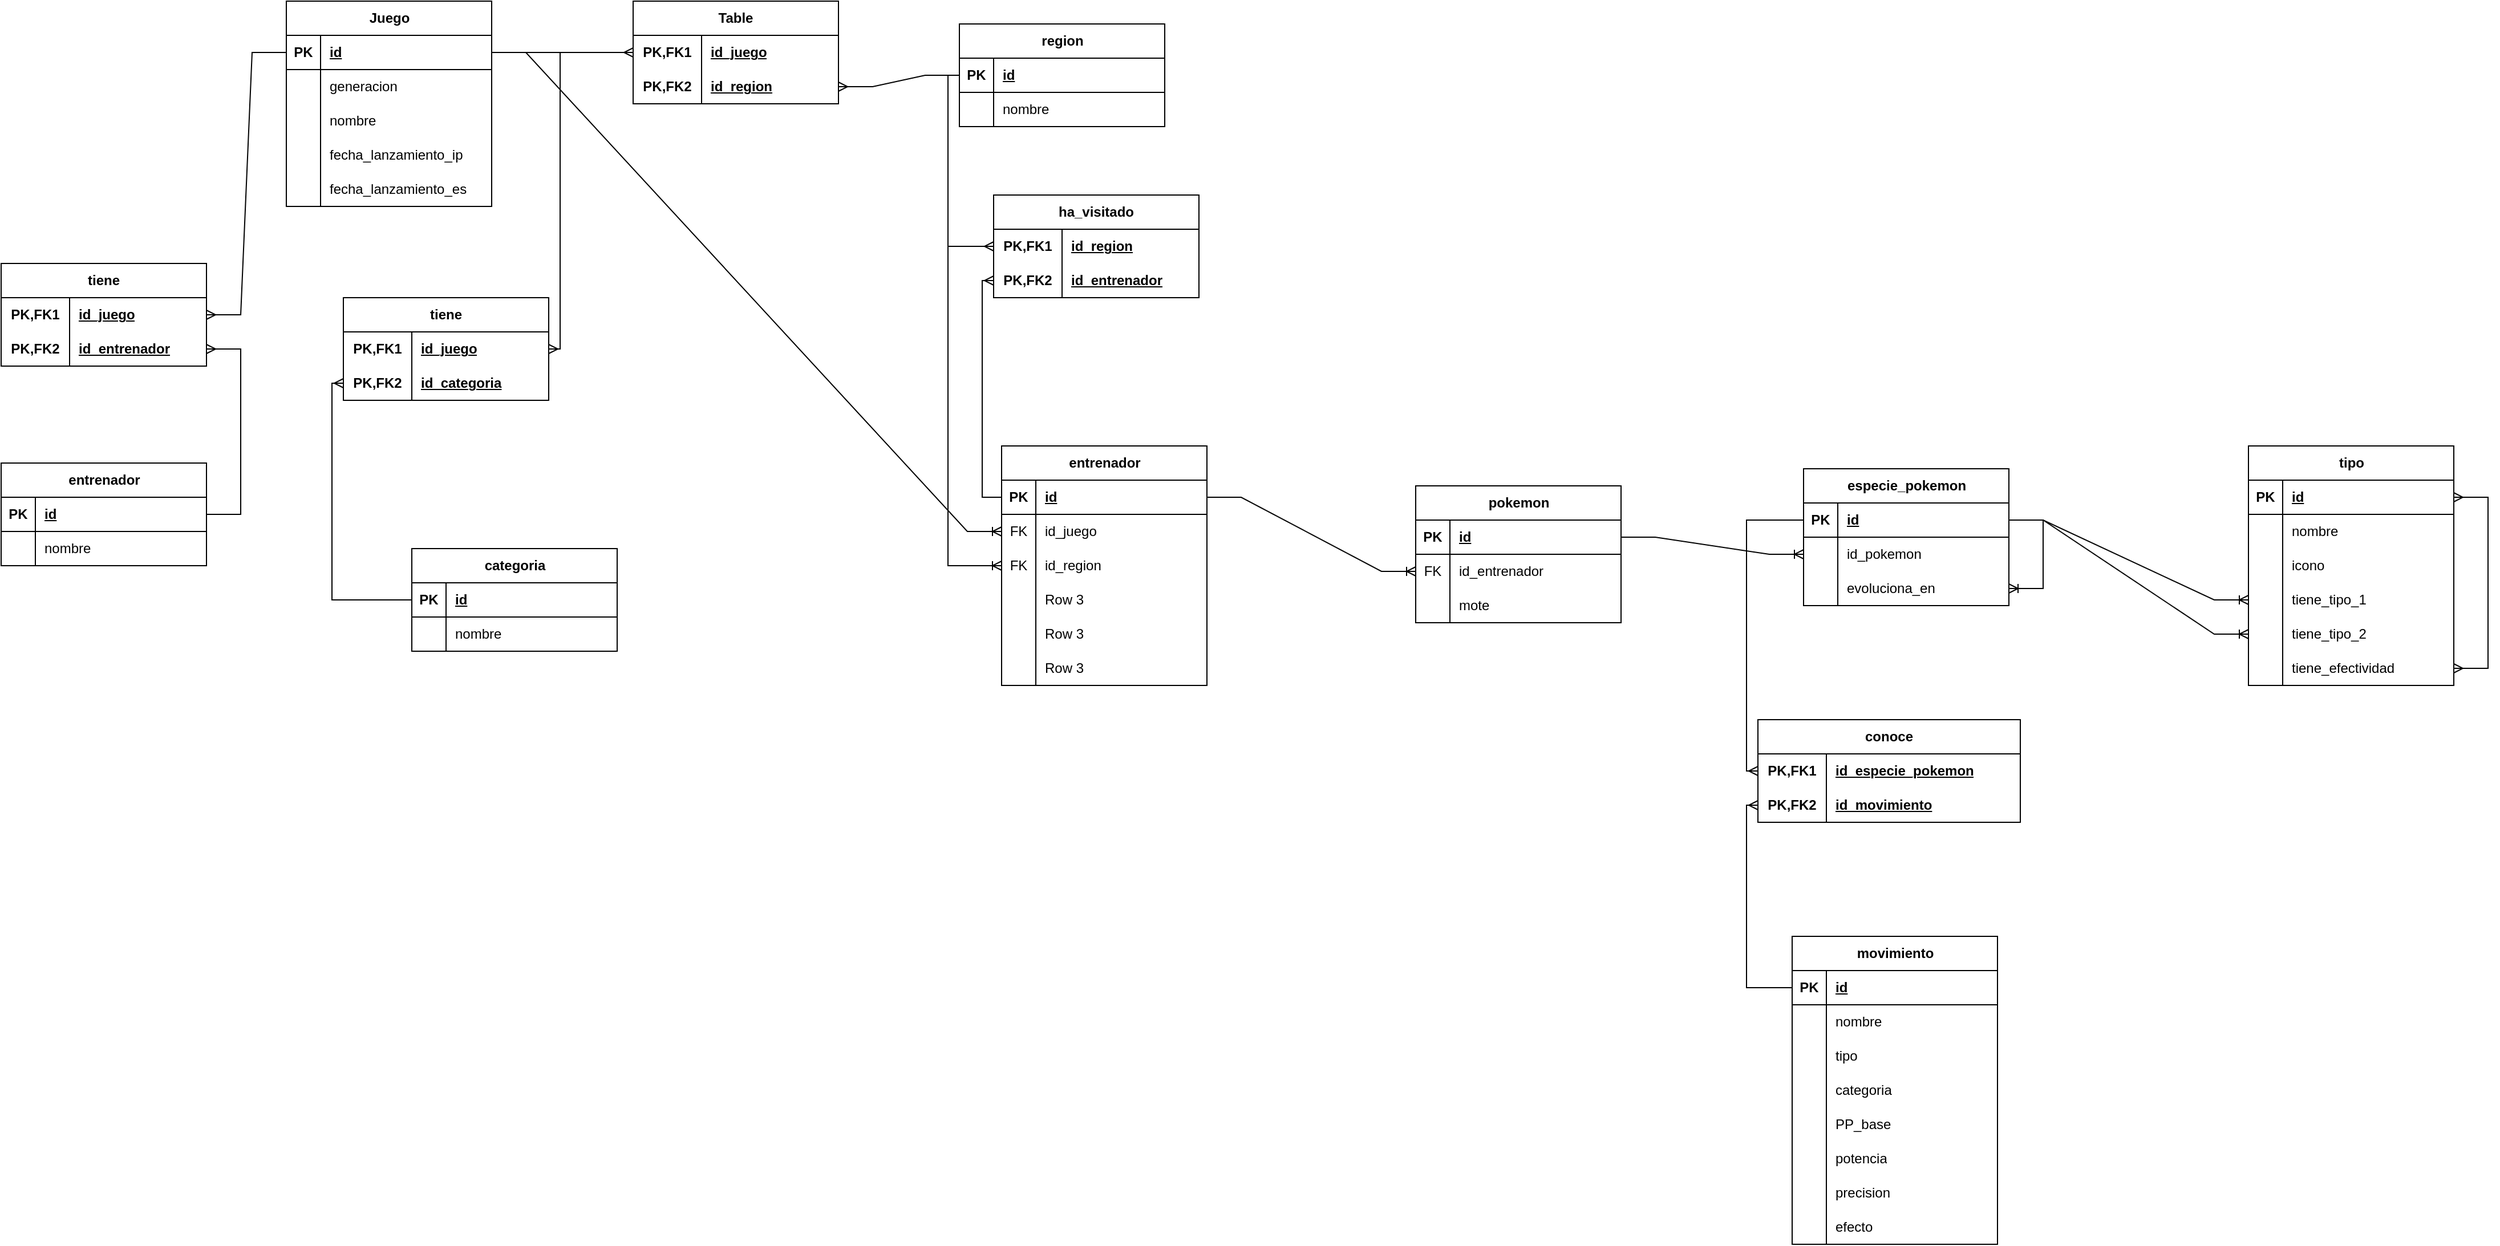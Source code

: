 <?xml version="1.0" encoding="UTF-8"?>
<mxfile version="25.0.2" pages="2">
  <diagram name="modelo logico" id="2RmKHsBkyku2Jx-P08P0">
    <mxGraphModel dx="2294" dy="873" grid="1" gridSize="10" guides="1" tooltips="1" connect="1" arrows="1" fold="1" page="1" pageScale="1" pageWidth="827" pageHeight="1169" math="0" shadow="0">
      <root>
        <mxCell id="0" />
        <mxCell id="1" parent="0" />
        <mxCell id="AlPRcJW8JaFqH2KBiCiS-1" value="Juego" style="shape=table;startSize=30;container=1;collapsible=1;childLayout=tableLayout;fixedRows=1;rowLines=0;fontStyle=1;align=center;resizeLast=1;html=1;" vertex="1" parent="1">
          <mxGeometry x="20" y="90" width="180" height="180" as="geometry" />
        </mxCell>
        <mxCell id="AlPRcJW8JaFqH2KBiCiS-2" value="" style="shape=tableRow;horizontal=0;startSize=0;swimlaneHead=0;swimlaneBody=0;fillColor=none;collapsible=0;dropTarget=0;points=[[0,0.5],[1,0.5]];portConstraint=eastwest;top=0;left=0;right=0;bottom=1;" vertex="1" parent="AlPRcJW8JaFqH2KBiCiS-1">
          <mxGeometry y="30" width="180" height="30" as="geometry" />
        </mxCell>
        <mxCell id="AlPRcJW8JaFqH2KBiCiS-3" value="PK" style="shape=partialRectangle;connectable=0;fillColor=none;top=0;left=0;bottom=0;right=0;fontStyle=1;overflow=hidden;whiteSpace=wrap;html=1;" vertex="1" parent="AlPRcJW8JaFqH2KBiCiS-2">
          <mxGeometry width="30" height="30" as="geometry">
            <mxRectangle width="30" height="30" as="alternateBounds" />
          </mxGeometry>
        </mxCell>
        <mxCell id="AlPRcJW8JaFqH2KBiCiS-4" value="id" style="shape=partialRectangle;connectable=0;fillColor=none;top=0;left=0;bottom=0;right=0;align=left;spacingLeft=6;fontStyle=5;overflow=hidden;whiteSpace=wrap;html=1;" vertex="1" parent="AlPRcJW8JaFqH2KBiCiS-2">
          <mxGeometry x="30" width="150" height="30" as="geometry">
            <mxRectangle width="150" height="30" as="alternateBounds" />
          </mxGeometry>
        </mxCell>
        <mxCell id="AlPRcJW8JaFqH2KBiCiS-5" value="" style="shape=tableRow;horizontal=0;startSize=0;swimlaneHead=0;swimlaneBody=0;fillColor=none;collapsible=0;dropTarget=0;points=[[0,0.5],[1,0.5]];portConstraint=eastwest;top=0;left=0;right=0;bottom=0;" vertex="1" parent="AlPRcJW8JaFqH2KBiCiS-1">
          <mxGeometry y="60" width="180" height="30" as="geometry" />
        </mxCell>
        <mxCell id="AlPRcJW8JaFqH2KBiCiS-6" value="" style="shape=partialRectangle;connectable=0;fillColor=none;top=0;left=0;bottom=0;right=0;editable=1;overflow=hidden;whiteSpace=wrap;html=1;" vertex="1" parent="AlPRcJW8JaFqH2KBiCiS-5">
          <mxGeometry width="30" height="30" as="geometry">
            <mxRectangle width="30" height="30" as="alternateBounds" />
          </mxGeometry>
        </mxCell>
        <mxCell id="AlPRcJW8JaFqH2KBiCiS-7" value="generacion" style="shape=partialRectangle;connectable=0;fillColor=none;top=0;left=0;bottom=0;right=0;align=left;spacingLeft=6;overflow=hidden;whiteSpace=wrap;html=1;" vertex="1" parent="AlPRcJW8JaFqH2KBiCiS-5">
          <mxGeometry x="30" width="150" height="30" as="geometry">
            <mxRectangle width="150" height="30" as="alternateBounds" />
          </mxGeometry>
        </mxCell>
        <mxCell id="AlPRcJW8JaFqH2KBiCiS-8" value="" style="shape=tableRow;horizontal=0;startSize=0;swimlaneHead=0;swimlaneBody=0;fillColor=none;collapsible=0;dropTarget=0;points=[[0,0.5],[1,0.5]];portConstraint=eastwest;top=0;left=0;right=0;bottom=0;" vertex="1" parent="AlPRcJW8JaFqH2KBiCiS-1">
          <mxGeometry y="90" width="180" height="30" as="geometry" />
        </mxCell>
        <mxCell id="AlPRcJW8JaFqH2KBiCiS-9" value="" style="shape=partialRectangle;connectable=0;fillColor=none;top=0;left=0;bottom=0;right=0;editable=1;overflow=hidden;whiteSpace=wrap;html=1;" vertex="1" parent="AlPRcJW8JaFqH2KBiCiS-8">
          <mxGeometry width="30" height="30" as="geometry">
            <mxRectangle width="30" height="30" as="alternateBounds" />
          </mxGeometry>
        </mxCell>
        <mxCell id="AlPRcJW8JaFqH2KBiCiS-10" value="nombre" style="shape=partialRectangle;connectable=0;fillColor=none;top=0;left=0;bottom=0;right=0;align=left;spacingLeft=6;overflow=hidden;whiteSpace=wrap;html=1;" vertex="1" parent="AlPRcJW8JaFqH2KBiCiS-8">
          <mxGeometry x="30" width="150" height="30" as="geometry">
            <mxRectangle width="150" height="30" as="alternateBounds" />
          </mxGeometry>
        </mxCell>
        <mxCell id="AlPRcJW8JaFqH2KBiCiS-11" value="" style="shape=tableRow;horizontal=0;startSize=0;swimlaneHead=0;swimlaneBody=0;fillColor=none;collapsible=0;dropTarget=0;points=[[0,0.5],[1,0.5]];portConstraint=eastwest;top=0;left=0;right=0;bottom=0;" vertex="1" parent="AlPRcJW8JaFqH2KBiCiS-1">
          <mxGeometry y="120" width="180" height="30" as="geometry" />
        </mxCell>
        <mxCell id="AlPRcJW8JaFqH2KBiCiS-12" value="" style="shape=partialRectangle;connectable=0;fillColor=none;top=0;left=0;bottom=0;right=0;editable=1;overflow=hidden;whiteSpace=wrap;html=1;" vertex="1" parent="AlPRcJW8JaFqH2KBiCiS-11">
          <mxGeometry width="30" height="30" as="geometry">
            <mxRectangle width="30" height="30" as="alternateBounds" />
          </mxGeometry>
        </mxCell>
        <mxCell id="AlPRcJW8JaFqH2KBiCiS-13" value="fecha_lanzamiento_ip" style="shape=partialRectangle;connectable=0;fillColor=none;top=0;left=0;bottom=0;right=0;align=left;spacingLeft=6;overflow=hidden;whiteSpace=wrap;html=1;" vertex="1" parent="AlPRcJW8JaFqH2KBiCiS-11">
          <mxGeometry x="30" width="150" height="30" as="geometry">
            <mxRectangle width="150" height="30" as="alternateBounds" />
          </mxGeometry>
        </mxCell>
        <mxCell id="QEeRB1e-qIsuhypqxedX-1" value="" style="shape=tableRow;horizontal=0;startSize=0;swimlaneHead=0;swimlaneBody=0;fillColor=none;collapsible=0;dropTarget=0;points=[[0,0.5],[1,0.5]];portConstraint=eastwest;top=0;left=0;right=0;bottom=0;" vertex="1" parent="AlPRcJW8JaFqH2KBiCiS-1">
          <mxGeometry y="150" width="180" height="30" as="geometry" />
        </mxCell>
        <mxCell id="QEeRB1e-qIsuhypqxedX-2" value="" style="shape=partialRectangle;connectable=0;fillColor=none;top=0;left=0;bottom=0;right=0;editable=1;overflow=hidden;whiteSpace=wrap;html=1;" vertex="1" parent="QEeRB1e-qIsuhypqxedX-1">
          <mxGeometry width="30" height="30" as="geometry">
            <mxRectangle width="30" height="30" as="alternateBounds" />
          </mxGeometry>
        </mxCell>
        <mxCell id="QEeRB1e-qIsuhypqxedX-3" value="fecha_lanzamiento_es" style="shape=partialRectangle;connectable=0;fillColor=none;top=0;left=0;bottom=0;right=0;align=left;spacingLeft=6;overflow=hidden;whiteSpace=wrap;html=1;" vertex="1" parent="QEeRB1e-qIsuhypqxedX-1">
          <mxGeometry x="30" width="150" height="30" as="geometry">
            <mxRectangle width="150" height="30" as="alternateBounds" />
          </mxGeometry>
        </mxCell>
        <mxCell id="QEeRB1e-qIsuhypqxedX-7" value="region" style="shape=table;startSize=30;container=1;collapsible=1;childLayout=tableLayout;fixedRows=1;rowLines=0;fontStyle=1;align=center;resizeLast=1;html=1;" vertex="1" parent="1">
          <mxGeometry x="610" y="110" width="180" height="90" as="geometry" />
        </mxCell>
        <mxCell id="QEeRB1e-qIsuhypqxedX-8" value="" style="shape=tableRow;horizontal=0;startSize=0;swimlaneHead=0;swimlaneBody=0;fillColor=none;collapsible=0;dropTarget=0;points=[[0,0.5],[1,0.5]];portConstraint=eastwest;top=0;left=0;right=0;bottom=1;" vertex="1" parent="QEeRB1e-qIsuhypqxedX-7">
          <mxGeometry y="30" width="180" height="30" as="geometry" />
        </mxCell>
        <mxCell id="QEeRB1e-qIsuhypqxedX-9" value="PK" style="shape=partialRectangle;connectable=0;fillColor=none;top=0;left=0;bottom=0;right=0;fontStyle=1;overflow=hidden;whiteSpace=wrap;html=1;" vertex="1" parent="QEeRB1e-qIsuhypqxedX-8">
          <mxGeometry width="30" height="30" as="geometry">
            <mxRectangle width="30" height="30" as="alternateBounds" />
          </mxGeometry>
        </mxCell>
        <mxCell id="QEeRB1e-qIsuhypqxedX-10" value="id" style="shape=partialRectangle;connectable=0;fillColor=none;top=0;left=0;bottom=0;right=0;align=left;spacingLeft=6;fontStyle=5;overflow=hidden;whiteSpace=wrap;html=1;" vertex="1" parent="QEeRB1e-qIsuhypqxedX-8">
          <mxGeometry x="30" width="150" height="30" as="geometry">
            <mxRectangle width="150" height="30" as="alternateBounds" />
          </mxGeometry>
        </mxCell>
        <mxCell id="QEeRB1e-qIsuhypqxedX-11" value="" style="shape=tableRow;horizontal=0;startSize=0;swimlaneHead=0;swimlaneBody=0;fillColor=none;collapsible=0;dropTarget=0;points=[[0,0.5],[1,0.5]];portConstraint=eastwest;top=0;left=0;right=0;bottom=0;" vertex="1" parent="QEeRB1e-qIsuhypqxedX-7">
          <mxGeometry y="60" width="180" height="30" as="geometry" />
        </mxCell>
        <mxCell id="QEeRB1e-qIsuhypqxedX-12" value="" style="shape=partialRectangle;connectable=0;fillColor=none;top=0;left=0;bottom=0;right=0;editable=1;overflow=hidden;whiteSpace=wrap;html=1;" vertex="1" parent="QEeRB1e-qIsuhypqxedX-11">
          <mxGeometry width="30" height="30" as="geometry">
            <mxRectangle width="30" height="30" as="alternateBounds" />
          </mxGeometry>
        </mxCell>
        <mxCell id="QEeRB1e-qIsuhypqxedX-13" value="nombre" style="shape=partialRectangle;connectable=0;fillColor=none;top=0;left=0;bottom=0;right=0;align=left;spacingLeft=6;overflow=hidden;whiteSpace=wrap;html=1;" vertex="1" parent="QEeRB1e-qIsuhypqxedX-11">
          <mxGeometry x="30" width="150" height="30" as="geometry">
            <mxRectangle width="150" height="30" as="alternateBounds" />
          </mxGeometry>
        </mxCell>
        <mxCell id="QEeRB1e-qIsuhypqxedX-34" value="Table" style="shape=table;startSize=30;container=1;collapsible=1;childLayout=tableLayout;fixedRows=1;rowLines=0;fontStyle=1;align=center;resizeLast=1;html=1;whiteSpace=wrap;" vertex="1" parent="1">
          <mxGeometry x="324" y="90" width="180" height="90" as="geometry" />
        </mxCell>
        <mxCell id="QEeRB1e-qIsuhypqxedX-35" value="" style="shape=tableRow;horizontal=0;startSize=0;swimlaneHead=0;swimlaneBody=0;fillColor=none;collapsible=0;dropTarget=0;points=[[0,0.5],[1,0.5]];portConstraint=eastwest;top=0;left=0;right=0;bottom=0;html=1;" vertex="1" parent="QEeRB1e-qIsuhypqxedX-34">
          <mxGeometry y="30" width="180" height="30" as="geometry" />
        </mxCell>
        <mxCell id="QEeRB1e-qIsuhypqxedX-36" value="PK,FK1" style="shape=partialRectangle;connectable=0;fillColor=none;top=0;left=0;bottom=0;right=0;fontStyle=1;overflow=hidden;html=1;whiteSpace=wrap;" vertex="1" parent="QEeRB1e-qIsuhypqxedX-35">
          <mxGeometry width="60" height="30" as="geometry">
            <mxRectangle width="60" height="30" as="alternateBounds" />
          </mxGeometry>
        </mxCell>
        <mxCell id="QEeRB1e-qIsuhypqxedX-37" value="id_juego" style="shape=partialRectangle;connectable=0;fillColor=none;top=0;left=0;bottom=0;right=0;align=left;spacingLeft=6;fontStyle=5;overflow=hidden;html=1;whiteSpace=wrap;" vertex="1" parent="QEeRB1e-qIsuhypqxedX-35">
          <mxGeometry x="60" width="120" height="30" as="geometry">
            <mxRectangle width="120" height="30" as="alternateBounds" />
          </mxGeometry>
        </mxCell>
        <mxCell id="QEeRB1e-qIsuhypqxedX-38" value="" style="shape=tableRow;horizontal=0;startSize=0;swimlaneHead=0;swimlaneBody=0;fillColor=none;collapsible=0;dropTarget=0;points=[[0,0.5],[1,0.5]];portConstraint=eastwest;top=0;left=0;right=0;bottom=1;html=1;" vertex="1" parent="QEeRB1e-qIsuhypqxedX-34">
          <mxGeometry y="60" width="180" height="30" as="geometry" />
        </mxCell>
        <mxCell id="QEeRB1e-qIsuhypqxedX-39" value="PK,FK2" style="shape=partialRectangle;connectable=0;fillColor=none;top=0;left=0;bottom=0;right=0;fontStyle=1;overflow=hidden;html=1;whiteSpace=wrap;" vertex="1" parent="QEeRB1e-qIsuhypqxedX-38">
          <mxGeometry width="60" height="30" as="geometry">
            <mxRectangle width="60" height="30" as="alternateBounds" />
          </mxGeometry>
        </mxCell>
        <mxCell id="QEeRB1e-qIsuhypqxedX-40" value="id_region" style="shape=partialRectangle;connectable=0;fillColor=none;top=0;left=0;bottom=0;right=0;align=left;spacingLeft=6;fontStyle=5;overflow=hidden;html=1;whiteSpace=wrap;" vertex="1" parent="QEeRB1e-qIsuhypqxedX-38">
          <mxGeometry x="60" width="120" height="30" as="geometry">
            <mxRectangle width="120" height="30" as="alternateBounds" />
          </mxGeometry>
        </mxCell>
        <mxCell id="QEeRB1e-qIsuhypqxedX-49" value="categoria" style="shape=table;startSize=30;container=1;collapsible=1;childLayout=tableLayout;fixedRows=1;rowLines=0;fontStyle=1;align=center;resizeLast=1;html=1;" vertex="1" parent="1">
          <mxGeometry x="130" y="570" width="180" height="90" as="geometry" />
        </mxCell>
        <mxCell id="QEeRB1e-qIsuhypqxedX-50" value="" style="shape=tableRow;horizontal=0;startSize=0;swimlaneHead=0;swimlaneBody=0;fillColor=none;collapsible=0;dropTarget=0;points=[[0,0.5],[1,0.5]];portConstraint=eastwest;top=0;left=0;right=0;bottom=1;" vertex="1" parent="QEeRB1e-qIsuhypqxedX-49">
          <mxGeometry y="30" width="180" height="30" as="geometry" />
        </mxCell>
        <mxCell id="QEeRB1e-qIsuhypqxedX-51" value="PK" style="shape=partialRectangle;connectable=0;fillColor=none;top=0;left=0;bottom=0;right=0;fontStyle=1;overflow=hidden;whiteSpace=wrap;html=1;" vertex="1" parent="QEeRB1e-qIsuhypqxedX-50">
          <mxGeometry width="30" height="30" as="geometry">
            <mxRectangle width="30" height="30" as="alternateBounds" />
          </mxGeometry>
        </mxCell>
        <mxCell id="QEeRB1e-qIsuhypqxedX-52" value="id" style="shape=partialRectangle;connectable=0;fillColor=none;top=0;left=0;bottom=0;right=0;align=left;spacingLeft=6;fontStyle=5;overflow=hidden;whiteSpace=wrap;html=1;" vertex="1" parent="QEeRB1e-qIsuhypqxedX-50">
          <mxGeometry x="30" width="150" height="30" as="geometry">
            <mxRectangle width="150" height="30" as="alternateBounds" />
          </mxGeometry>
        </mxCell>
        <mxCell id="QEeRB1e-qIsuhypqxedX-53" value="" style="shape=tableRow;horizontal=0;startSize=0;swimlaneHead=0;swimlaneBody=0;fillColor=none;collapsible=0;dropTarget=0;points=[[0,0.5],[1,0.5]];portConstraint=eastwest;top=0;left=0;right=0;bottom=0;" vertex="1" parent="QEeRB1e-qIsuhypqxedX-49">
          <mxGeometry y="60" width="180" height="30" as="geometry" />
        </mxCell>
        <mxCell id="QEeRB1e-qIsuhypqxedX-54" value="" style="shape=partialRectangle;connectable=0;fillColor=none;top=0;left=0;bottom=0;right=0;editable=1;overflow=hidden;whiteSpace=wrap;html=1;" vertex="1" parent="QEeRB1e-qIsuhypqxedX-53">
          <mxGeometry width="30" height="30" as="geometry">
            <mxRectangle width="30" height="30" as="alternateBounds" />
          </mxGeometry>
        </mxCell>
        <mxCell id="QEeRB1e-qIsuhypqxedX-55" value="nombre" style="shape=partialRectangle;connectable=0;fillColor=none;top=0;left=0;bottom=0;right=0;align=left;spacingLeft=6;overflow=hidden;whiteSpace=wrap;html=1;" vertex="1" parent="QEeRB1e-qIsuhypqxedX-53">
          <mxGeometry x="30" width="150" height="30" as="geometry">
            <mxRectangle width="150" height="30" as="alternateBounds" />
          </mxGeometry>
        </mxCell>
        <mxCell id="QEeRB1e-qIsuhypqxedX-62" value="entrenador" style="shape=table;startSize=30;container=1;collapsible=1;childLayout=tableLayout;fixedRows=1;rowLines=0;fontStyle=1;align=center;resizeLast=1;html=1;" vertex="1" parent="1">
          <mxGeometry x="-230" y="495" width="180" height="90" as="geometry" />
        </mxCell>
        <mxCell id="QEeRB1e-qIsuhypqxedX-63" value="" style="shape=tableRow;horizontal=0;startSize=0;swimlaneHead=0;swimlaneBody=0;fillColor=none;collapsible=0;dropTarget=0;points=[[0,0.5],[1,0.5]];portConstraint=eastwest;top=0;left=0;right=0;bottom=1;" vertex="1" parent="QEeRB1e-qIsuhypqxedX-62">
          <mxGeometry y="30" width="180" height="30" as="geometry" />
        </mxCell>
        <mxCell id="QEeRB1e-qIsuhypqxedX-64" value="PK" style="shape=partialRectangle;connectable=0;fillColor=none;top=0;left=0;bottom=0;right=0;fontStyle=1;overflow=hidden;whiteSpace=wrap;html=1;" vertex="1" parent="QEeRB1e-qIsuhypqxedX-63">
          <mxGeometry width="30" height="30" as="geometry">
            <mxRectangle width="30" height="30" as="alternateBounds" />
          </mxGeometry>
        </mxCell>
        <mxCell id="QEeRB1e-qIsuhypqxedX-65" value="id" style="shape=partialRectangle;connectable=0;fillColor=none;top=0;left=0;bottom=0;right=0;align=left;spacingLeft=6;fontStyle=5;overflow=hidden;whiteSpace=wrap;html=1;" vertex="1" parent="QEeRB1e-qIsuhypqxedX-63">
          <mxGeometry x="30" width="150" height="30" as="geometry">
            <mxRectangle width="150" height="30" as="alternateBounds" />
          </mxGeometry>
        </mxCell>
        <mxCell id="QEeRB1e-qIsuhypqxedX-66" value="" style="shape=tableRow;horizontal=0;startSize=0;swimlaneHead=0;swimlaneBody=0;fillColor=none;collapsible=0;dropTarget=0;points=[[0,0.5],[1,0.5]];portConstraint=eastwest;top=0;left=0;right=0;bottom=0;" vertex="1" parent="QEeRB1e-qIsuhypqxedX-62">
          <mxGeometry y="60" width="180" height="30" as="geometry" />
        </mxCell>
        <mxCell id="QEeRB1e-qIsuhypqxedX-67" value="" style="shape=partialRectangle;connectable=0;fillColor=none;top=0;left=0;bottom=0;right=0;editable=1;overflow=hidden;whiteSpace=wrap;html=1;" vertex="1" parent="QEeRB1e-qIsuhypqxedX-66">
          <mxGeometry width="30" height="30" as="geometry">
            <mxRectangle width="30" height="30" as="alternateBounds" />
          </mxGeometry>
        </mxCell>
        <mxCell id="QEeRB1e-qIsuhypqxedX-68" value="nombre" style="shape=partialRectangle;connectable=0;fillColor=none;top=0;left=0;bottom=0;right=0;align=left;spacingLeft=6;overflow=hidden;whiteSpace=wrap;html=1;" vertex="1" parent="QEeRB1e-qIsuhypqxedX-66">
          <mxGeometry x="30" width="150" height="30" as="geometry">
            <mxRectangle width="150" height="30" as="alternateBounds" />
          </mxGeometry>
        </mxCell>
        <mxCell id="QEeRB1e-qIsuhypqxedX-75" value="tiene" style="shape=table;startSize=30;container=1;collapsible=1;childLayout=tableLayout;fixedRows=1;rowLines=0;fontStyle=1;align=center;resizeLast=1;html=1;whiteSpace=wrap;" vertex="1" parent="1">
          <mxGeometry x="70" y="350" width="180" height="90" as="geometry" />
        </mxCell>
        <mxCell id="QEeRB1e-qIsuhypqxedX-76" value="" style="shape=tableRow;horizontal=0;startSize=0;swimlaneHead=0;swimlaneBody=0;fillColor=none;collapsible=0;dropTarget=0;points=[[0,0.5],[1,0.5]];portConstraint=eastwest;top=0;left=0;right=0;bottom=0;html=1;" vertex="1" parent="QEeRB1e-qIsuhypqxedX-75">
          <mxGeometry y="30" width="180" height="30" as="geometry" />
        </mxCell>
        <mxCell id="QEeRB1e-qIsuhypqxedX-77" value="PK,FK1" style="shape=partialRectangle;connectable=0;fillColor=none;top=0;left=0;bottom=0;right=0;fontStyle=1;overflow=hidden;html=1;whiteSpace=wrap;" vertex="1" parent="QEeRB1e-qIsuhypqxedX-76">
          <mxGeometry width="60" height="30" as="geometry">
            <mxRectangle width="60" height="30" as="alternateBounds" />
          </mxGeometry>
        </mxCell>
        <mxCell id="QEeRB1e-qIsuhypqxedX-78" value="id_juego" style="shape=partialRectangle;connectable=0;fillColor=none;top=0;left=0;bottom=0;right=0;align=left;spacingLeft=6;fontStyle=5;overflow=hidden;html=1;whiteSpace=wrap;" vertex="1" parent="QEeRB1e-qIsuhypqxedX-76">
          <mxGeometry x="60" width="120" height="30" as="geometry">
            <mxRectangle width="120" height="30" as="alternateBounds" />
          </mxGeometry>
        </mxCell>
        <mxCell id="QEeRB1e-qIsuhypqxedX-79" value="" style="shape=tableRow;horizontal=0;startSize=0;swimlaneHead=0;swimlaneBody=0;fillColor=none;collapsible=0;dropTarget=0;points=[[0,0.5],[1,0.5]];portConstraint=eastwest;top=0;left=0;right=0;bottom=1;html=1;" vertex="1" parent="QEeRB1e-qIsuhypqxedX-75">
          <mxGeometry y="60" width="180" height="30" as="geometry" />
        </mxCell>
        <mxCell id="QEeRB1e-qIsuhypqxedX-80" value="PK,FK2" style="shape=partialRectangle;connectable=0;fillColor=none;top=0;left=0;bottom=0;right=0;fontStyle=1;overflow=hidden;html=1;whiteSpace=wrap;" vertex="1" parent="QEeRB1e-qIsuhypqxedX-79">
          <mxGeometry width="60" height="30" as="geometry">
            <mxRectangle width="60" height="30" as="alternateBounds" />
          </mxGeometry>
        </mxCell>
        <mxCell id="QEeRB1e-qIsuhypqxedX-81" value="id_categoria" style="shape=partialRectangle;connectable=0;fillColor=none;top=0;left=0;bottom=0;right=0;align=left;spacingLeft=6;fontStyle=5;overflow=hidden;html=1;whiteSpace=wrap;" vertex="1" parent="QEeRB1e-qIsuhypqxedX-79">
          <mxGeometry x="60" width="120" height="30" as="geometry">
            <mxRectangle width="120" height="30" as="alternateBounds" />
          </mxGeometry>
        </mxCell>
        <mxCell id="QEeRB1e-qIsuhypqxedX-88" value="tiene" style="shape=table;startSize=30;container=1;collapsible=1;childLayout=tableLayout;fixedRows=1;rowLines=0;fontStyle=1;align=center;resizeLast=1;html=1;whiteSpace=wrap;" vertex="1" parent="1">
          <mxGeometry x="-230" y="320" width="180" height="90" as="geometry" />
        </mxCell>
        <mxCell id="QEeRB1e-qIsuhypqxedX-89" value="" style="shape=tableRow;horizontal=0;startSize=0;swimlaneHead=0;swimlaneBody=0;fillColor=none;collapsible=0;dropTarget=0;points=[[0,0.5],[1,0.5]];portConstraint=eastwest;top=0;left=0;right=0;bottom=0;html=1;" vertex="1" parent="QEeRB1e-qIsuhypqxedX-88">
          <mxGeometry y="30" width="180" height="30" as="geometry" />
        </mxCell>
        <mxCell id="QEeRB1e-qIsuhypqxedX-90" value="PK,FK1" style="shape=partialRectangle;connectable=0;fillColor=none;top=0;left=0;bottom=0;right=0;fontStyle=1;overflow=hidden;html=1;whiteSpace=wrap;" vertex="1" parent="QEeRB1e-qIsuhypqxedX-89">
          <mxGeometry width="60" height="30" as="geometry">
            <mxRectangle width="60" height="30" as="alternateBounds" />
          </mxGeometry>
        </mxCell>
        <mxCell id="QEeRB1e-qIsuhypqxedX-91" value="id_juego" style="shape=partialRectangle;connectable=0;fillColor=none;top=0;left=0;bottom=0;right=0;align=left;spacingLeft=6;fontStyle=5;overflow=hidden;html=1;whiteSpace=wrap;" vertex="1" parent="QEeRB1e-qIsuhypqxedX-89">
          <mxGeometry x="60" width="120" height="30" as="geometry">
            <mxRectangle width="120" height="30" as="alternateBounds" />
          </mxGeometry>
        </mxCell>
        <mxCell id="QEeRB1e-qIsuhypqxedX-92" value="" style="shape=tableRow;horizontal=0;startSize=0;swimlaneHead=0;swimlaneBody=0;fillColor=none;collapsible=0;dropTarget=0;points=[[0,0.5],[1,0.5]];portConstraint=eastwest;top=0;left=0;right=0;bottom=1;html=1;" vertex="1" parent="QEeRB1e-qIsuhypqxedX-88">
          <mxGeometry y="60" width="180" height="30" as="geometry" />
        </mxCell>
        <mxCell id="QEeRB1e-qIsuhypqxedX-93" value="PK,FK2" style="shape=partialRectangle;connectable=0;fillColor=none;top=0;left=0;bottom=0;right=0;fontStyle=1;overflow=hidden;html=1;whiteSpace=wrap;" vertex="1" parent="QEeRB1e-qIsuhypqxedX-92">
          <mxGeometry width="60" height="30" as="geometry">
            <mxRectangle width="60" height="30" as="alternateBounds" />
          </mxGeometry>
        </mxCell>
        <mxCell id="QEeRB1e-qIsuhypqxedX-94" value="id_entrenador" style="shape=partialRectangle;connectable=0;fillColor=none;top=0;left=0;bottom=0;right=0;align=left;spacingLeft=6;fontStyle=5;overflow=hidden;html=1;whiteSpace=wrap;" vertex="1" parent="QEeRB1e-qIsuhypqxedX-92">
          <mxGeometry x="60" width="120" height="30" as="geometry">
            <mxRectangle width="120" height="30" as="alternateBounds" />
          </mxGeometry>
        </mxCell>
        <mxCell id="QEeRB1e-qIsuhypqxedX-109" value="" style="edgeStyle=entityRelationEdgeStyle;fontSize=12;html=1;endArrow=ERmany;rounded=0;entryX=1;entryY=0.5;entryDx=0;entryDy=0;exitX=0;exitY=0.5;exitDx=0;exitDy=0;" edge="1" parent="1" source="AlPRcJW8JaFqH2KBiCiS-2" target="QEeRB1e-qIsuhypqxedX-89">
          <mxGeometry width="100" height="100" relative="1" as="geometry">
            <mxPoint x="10" y="420" as="sourcePoint" />
            <mxPoint x="110" y="320" as="targetPoint" />
          </mxGeometry>
        </mxCell>
        <mxCell id="QEeRB1e-qIsuhypqxedX-110" value="" style="edgeStyle=entityRelationEdgeStyle;fontSize=12;html=1;endArrow=ERmany;rounded=0;entryX=1;entryY=0.5;entryDx=0;entryDy=0;exitX=1;exitY=0.5;exitDx=0;exitDy=0;" edge="1" parent="1" source="QEeRB1e-qIsuhypqxedX-63" target="QEeRB1e-qIsuhypqxedX-92">
          <mxGeometry width="100" height="100" relative="1" as="geometry">
            <mxPoint x="110" y="440" as="sourcePoint" />
            <mxPoint x="210" y="340" as="targetPoint" />
          </mxGeometry>
        </mxCell>
        <mxCell id="QEeRB1e-qIsuhypqxedX-111" value="" style="edgeStyle=orthogonalEdgeStyle;fontSize=12;html=1;endArrow=ERmany;rounded=0;entryX=1;entryY=0.5;entryDx=0;entryDy=0;exitX=1;exitY=0.5;exitDx=0;exitDy=0;" edge="1" parent="1" source="AlPRcJW8JaFqH2KBiCiS-2" target="QEeRB1e-qIsuhypqxedX-76">
          <mxGeometry width="100" height="100" relative="1" as="geometry">
            <mxPoint x="110" y="440" as="sourcePoint" />
            <mxPoint x="210" y="340" as="targetPoint" />
          </mxGeometry>
        </mxCell>
        <mxCell id="QEeRB1e-qIsuhypqxedX-112" value="" style="edgeStyle=orthogonalEdgeStyle;fontSize=12;html=1;endArrow=ERmany;rounded=0;entryX=0;entryY=0.5;entryDx=0;entryDy=0;exitX=0;exitY=0.5;exitDx=0;exitDy=0;" edge="1" parent="1" source="QEeRB1e-qIsuhypqxedX-50" target="QEeRB1e-qIsuhypqxedX-79">
          <mxGeometry width="100" height="100" relative="1" as="geometry">
            <mxPoint x="120" y="530" as="sourcePoint" />
            <mxPoint x="220" y="430" as="targetPoint" />
          </mxGeometry>
        </mxCell>
        <mxCell id="QEeRB1e-qIsuhypqxedX-113" value="" style="edgeStyle=entityRelationEdgeStyle;fontSize=12;html=1;endArrow=ERmany;rounded=0;entryX=0;entryY=0.5;entryDx=0;entryDy=0;exitX=1;exitY=0.5;exitDx=0;exitDy=0;" edge="1" parent="1" source="AlPRcJW8JaFqH2KBiCiS-2" target="QEeRB1e-qIsuhypqxedX-35">
          <mxGeometry width="100" height="100" relative="1" as="geometry">
            <mxPoint x="350" y="340" as="sourcePoint" />
            <mxPoint x="450" y="240" as="targetPoint" />
          </mxGeometry>
        </mxCell>
        <mxCell id="QEeRB1e-qIsuhypqxedX-114" value="" style="edgeStyle=entityRelationEdgeStyle;fontSize=12;html=1;endArrow=ERmany;rounded=0;entryX=1;entryY=0.5;entryDx=0;entryDy=0;exitX=0;exitY=0.5;exitDx=0;exitDy=0;" edge="1" parent="1" source="QEeRB1e-qIsuhypqxedX-8" target="QEeRB1e-qIsuhypqxedX-38">
          <mxGeometry width="100" height="100" relative="1" as="geometry">
            <mxPoint x="340" y="340" as="sourcePoint" />
            <mxPoint x="440" y="240" as="targetPoint" />
            <Array as="points">
              <mxPoint x="474" y="330" />
            </Array>
          </mxGeometry>
        </mxCell>
        <mxCell id="QEeRB1e-qIsuhypqxedX-128" value="ha_visitado" style="shape=table;startSize=30;container=1;collapsible=1;childLayout=tableLayout;fixedRows=1;rowLines=0;fontStyle=1;align=center;resizeLast=1;html=1;whiteSpace=wrap;" vertex="1" parent="1">
          <mxGeometry x="640" y="260" width="180" height="90" as="geometry" />
        </mxCell>
        <mxCell id="QEeRB1e-qIsuhypqxedX-129" value="" style="shape=tableRow;horizontal=0;startSize=0;swimlaneHead=0;swimlaneBody=0;fillColor=none;collapsible=0;dropTarget=0;points=[[0,0.5],[1,0.5]];portConstraint=eastwest;top=0;left=0;right=0;bottom=0;html=1;" vertex="1" parent="QEeRB1e-qIsuhypqxedX-128">
          <mxGeometry y="30" width="180" height="30" as="geometry" />
        </mxCell>
        <mxCell id="QEeRB1e-qIsuhypqxedX-130" value="PK,FK1" style="shape=partialRectangle;connectable=0;fillColor=none;top=0;left=0;bottom=0;right=0;fontStyle=1;overflow=hidden;html=1;whiteSpace=wrap;" vertex="1" parent="QEeRB1e-qIsuhypqxedX-129">
          <mxGeometry width="60" height="30" as="geometry">
            <mxRectangle width="60" height="30" as="alternateBounds" />
          </mxGeometry>
        </mxCell>
        <mxCell id="QEeRB1e-qIsuhypqxedX-131" value="id_region" style="shape=partialRectangle;connectable=0;fillColor=none;top=0;left=0;bottom=0;right=0;align=left;spacingLeft=6;fontStyle=5;overflow=hidden;html=1;whiteSpace=wrap;" vertex="1" parent="QEeRB1e-qIsuhypqxedX-129">
          <mxGeometry x="60" width="120" height="30" as="geometry">
            <mxRectangle width="120" height="30" as="alternateBounds" />
          </mxGeometry>
        </mxCell>
        <mxCell id="QEeRB1e-qIsuhypqxedX-132" value="" style="shape=tableRow;horizontal=0;startSize=0;swimlaneHead=0;swimlaneBody=0;fillColor=none;collapsible=0;dropTarget=0;points=[[0,0.5],[1,0.5]];portConstraint=eastwest;top=0;left=0;right=0;bottom=1;html=1;" vertex="1" parent="QEeRB1e-qIsuhypqxedX-128">
          <mxGeometry y="60" width="180" height="30" as="geometry" />
        </mxCell>
        <mxCell id="QEeRB1e-qIsuhypqxedX-133" value="PK,FK2" style="shape=partialRectangle;connectable=0;fillColor=none;top=0;left=0;bottom=0;right=0;fontStyle=1;overflow=hidden;html=1;whiteSpace=wrap;" vertex="1" parent="QEeRB1e-qIsuhypqxedX-132">
          <mxGeometry width="60" height="30" as="geometry">
            <mxRectangle width="60" height="30" as="alternateBounds" />
          </mxGeometry>
        </mxCell>
        <mxCell id="QEeRB1e-qIsuhypqxedX-134" value="id_entrenador" style="shape=partialRectangle;connectable=0;fillColor=none;top=0;left=0;bottom=0;right=0;align=left;spacingLeft=6;fontStyle=5;overflow=hidden;html=1;whiteSpace=wrap;" vertex="1" parent="QEeRB1e-qIsuhypqxedX-132">
          <mxGeometry x="60" width="120" height="30" as="geometry">
            <mxRectangle width="120" height="30" as="alternateBounds" />
          </mxGeometry>
        </mxCell>
        <mxCell id="QEeRB1e-qIsuhypqxedX-141" value="entrenador" style="shape=table;startSize=30;container=1;collapsible=1;childLayout=tableLayout;fixedRows=1;rowLines=0;fontStyle=1;align=center;resizeLast=1;html=1;" vertex="1" parent="1">
          <mxGeometry x="647" y="480" width="180" height="210" as="geometry" />
        </mxCell>
        <mxCell id="QEeRB1e-qIsuhypqxedX-142" value="" style="shape=tableRow;horizontal=0;startSize=0;swimlaneHead=0;swimlaneBody=0;fillColor=none;collapsible=0;dropTarget=0;points=[[0,0.5],[1,0.5]];portConstraint=eastwest;top=0;left=0;right=0;bottom=1;" vertex="1" parent="QEeRB1e-qIsuhypqxedX-141">
          <mxGeometry y="30" width="180" height="30" as="geometry" />
        </mxCell>
        <mxCell id="QEeRB1e-qIsuhypqxedX-143" value="PK" style="shape=partialRectangle;connectable=0;fillColor=none;top=0;left=0;bottom=0;right=0;fontStyle=1;overflow=hidden;whiteSpace=wrap;html=1;" vertex="1" parent="QEeRB1e-qIsuhypqxedX-142">
          <mxGeometry width="30" height="30" as="geometry">
            <mxRectangle width="30" height="30" as="alternateBounds" />
          </mxGeometry>
        </mxCell>
        <mxCell id="QEeRB1e-qIsuhypqxedX-144" value="id" style="shape=partialRectangle;connectable=0;fillColor=none;top=0;left=0;bottom=0;right=0;align=left;spacingLeft=6;fontStyle=5;overflow=hidden;whiteSpace=wrap;html=1;" vertex="1" parent="QEeRB1e-qIsuhypqxedX-142">
          <mxGeometry x="30" width="150" height="30" as="geometry">
            <mxRectangle width="150" height="30" as="alternateBounds" />
          </mxGeometry>
        </mxCell>
        <mxCell id="QEeRB1e-qIsuhypqxedX-145" value="" style="shape=tableRow;horizontal=0;startSize=0;swimlaneHead=0;swimlaneBody=0;fillColor=none;collapsible=0;dropTarget=0;points=[[0,0.5],[1,0.5]];portConstraint=eastwest;top=0;left=0;right=0;bottom=0;" vertex="1" parent="QEeRB1e-qIsuhypqxedX-141">
          <mxGeometry y="60" width="180" height="30" as="geometry" />
        </mxCell>
        <mxCell id="QEeRB1e-qIsuhypqxedX-146" value="FK" style="shape=partialRectangle;connectable=0;fillColor=none;top=0;left=0;bottom=0;right=0;editable=1;overflow=hidden;whiteSpace=wrap;html=1;" vertex="1" parent="QEeRB1e-qIsuhypqxedX-145">
          <mxGeometry width="30" height="30" as="geometry">
            <mxRectangle width="30" height="30" as="alternateBounds" />
          </mxGeometry>
        </mxCell>
        <mxCell id="QEeRB1e-qIsuhypqxedX-147" value="id_juego" style="shape=partialRectangle;connectable=0;fillColor=none;top=0;left=0;bottom=0;right=0;align=left;spacingLeft=6;overflow=hidden;whiteSpace=wrap;html=1;" vertex="1" parent="QEeRB1e-qIsuhypqxedX-145">
          <mxGeometry x="30" width="150" height="30" as="geometry">
            <mxRectangle width="150" height="30" as="alternateBounds" />
          </mxGeometry>
        </mxCell>
        <mxCell id="QEeRB1e-qIsuhypqxedX-148" value="" style="shape=tableRow;horizontal=0;startSize=0;swimlaneHead=0;swimlaneBody=0;fillColor=none;collapsible=0;dropTarget=0;points=[[0,0.5],[1,0.5]];portConstraint=eastwest;top=0;left=0;right=0;bottom=0;" vertex="1" parent="QEeRB1e-qIsuhypqxedX-141">
          <mxGeometry y="90" width="180" height="30" as="geometry" />
        </mxCell>
        <mxCell id="QEeRB1e-qIsuhypqxedX-149" value="FK" style="shape=partialRectangle;connectable=0;fillColor=none;top=0;left=0;bottom=0;right=0;editable=1;overflow=hidden;whiteSpace=wrap;html=1;" vertex="1" parent="QEeRB1e-qIsuhypqxedX-148">
          <mxGeometry width="30" height="30" as="geometry">
            <mxRectangle width="30" height="30" as="alternateBounds" />
          </mxGeometry>
        </mxCell>
        <mxCell id="QEeRB1e-qIsuhypqxedX-150" value="id_region" style="shape=partialRectangle;connectable=0;fillColor=none;top=0;left=0;bottom=0;right=0;align=left;spacingLeft=6;overflow=hidden;whiteSpace=wrap;html=1;" vertex="1" parent="QEeRB1e-qIsuhypqxedX-148">
          <mxGeometry x="30" width="150" height="30" as="geometry">
            <mxRectangle width="150" height="30" as="alternateBounds" />
          </mxGeometry>
        </mxCell>
        <mxCell id="QEeRB1e-qIsuhypqxedX-151" value="" style="shape=tableRow;horizontal=0;startSize=0;swimlaneHead=0;swimlaneBody=0;fillColor=none;collapsible=0;dropTarget=0;points=[[0,0.5],[1,0.5]];portConstraint=eastwest;top=0;left=0;right=0;bottom=0;" vertex="1" parent="QEeRB1e-qIsuhypqxedX-141">
          <mxGeometry y="120" width="180" height="30" as="geometry" />
        </mxCell>
        <mxCell id="QEeRB1e-qIsuhypqxedX-152" value="" style="shape=partialRectangle;connectable=0;fillColor=none;top=0;left=0;bottom=0;right=0;editable=1;overflow=hidden;whiteSpace=wrap;html=1;" vertex="1" parent="QEeRB1e-qIsuhypqxedX-151">
          <mxGeometry width="30" height="30" as="geometry">
            <mxRectangle width="30" height="30" as="alternateBounds" />
          </mxGeometry>
        </mxCell>
        <mxCell id="QEeRB1e-qIsuhypqxedX-153" value="Row 3" style="shape=partialRectangle;connectable=0;fillColor=none;top=0;left=0;bottom=0;right=0;align=left;spacingLeft=6;overflow=hidden;whiteSpace=wrap;html=1;" vertex="1" parent="QEeRB1e-qIsuhypqxedX-151">
          <mxGeometry x="30" width="150" height="30" as="geometry">
            <mxRectangle width="150" height="30" as="alternateBounds" />
          </mxGeometry>
        </mxCell>
        <mxCell id="QEeRB1e-qIsuhypqxedX-155" value="" style="shape=tableRow;horizontal=0;startSize=0;swimlaneHead=0;swimlaneBody=0;fillColor=none;collapsible=0;dropTarget=0;points=[[0,0.5],[1,0.5]];portConstraint=eastwest;top=0;left=0;right=0;bottom=0;" vertex="1" parent="QEeRB1e-qIsuhypqxedX-141">
          <mxGeometry y="150" width="180" height="30" as="geometry" />
        </mxCell>
        <mxCell id="QEeRB1e-qIsuhypqxedX-156" value="" style="shape=partialRectangle;connectable=0;fillColor=none;top=0;left=0;bottom=0;right=0;editable=1;overflow=hidden;whiteSpace=wrap;html=1;" vertex="1" parent="QEeRB1e-qIsuhypqxedX-155">
          <mxGeometry width="30" height="30" as="geometry">
            <mxRectangle width="30" height="30" as="alternateBounds" />
          </mxGeometry>
        </mxCell>
        <mxCell id="QEeRB1e-qIsuhypqxedX-157" value="Row 3" style="shape=partialRectangle;connectable=0;fillColor=none;top=0;left=0;bottom=0;right=0;align=left;spacingLeft=6;overflow=hidden;whiteSpace=wrap;html=1;" vertex="1" parent="QEeRB1e-qIsuhypqxedX-155">
          <mxGeometry x="30" width="150" height="30" as="geometry">
            <mxRectangle width="150" height="30" as="alternateBounds" />
          </mxGeometry>
        </mxCell>
        <mxCell id="QEeRB1e-qIsuhypqxedX-158" value="" style="shape=tableRow;horizontal=0;startSize=0;swimlaneHead=0;swimlaneBody=0;fillColor=none;collapsible=0;dropTarget=0;points=[[0,0.5],[1,0.5]];portConstraint=eastwest;top=0;left=0;right=0;bottom=0;" vertex="1" parent="QEeRB1e-qIsuhypqxedX-141">
          <mxGeometry y="180" width="180" height="30" as="geometry" />
        </mxCell>
        <mxCell id="QEeRB1e-qIsuhypqxedX-159" value="" style="shape=partialRectangle;connectable=0;fillColor=none;top=0;left=0;bottom=0;right=0;editable=1;overflow=hidden;whiteSpace=wrap;html=1;" vertex="1" parent="QEeRB1e-qIsuhypqxedX-158">
          <mxGeometry width="30" height="30" as="geometry">
            <mxRectangle width="30" height="30" as="alternateBounds" />
          </mxGeometry>
        </mxCell>
        <mxCell id="QEeRB1e-qIsuhypqxedX-160" value="Row 3" style="shape=partialRectangle;connectable=0;fillColor=none;top=0;left=0;bottom=0;right=0;align=left;spacingLeft=6;overflow=hidden;whiteSpace=wrap;html=1;" vertex="1" parent="QEeRB1e-qIsuhypqxedX-158">
          <mxGeometry x="30" width="150" height="30" as="geometry">
            <mxRectangle width="150" height="30" as="alternateBounds" />
          </mxGeometry>
        </mxCell>
        <mxCell id="QEeRB1e-qIsuhypqxedX-161" value="" style="edgeStyle=entityRelationEdgeStyle;fontSize=12;html=1;endArrow=ERoneToMany;rounded=0;entryX=0;entryY=0.5;entryDx=0;entryDy=0;exitX=1;exitY=0.5;exitDx=0;exitDy=0;" edge="1" parent="1" source="AlPRcJW8JaFqH2KBiCiS-2" target="QEeRB1e-qIsuhypqxedX-145">
          <mxGeometry width="100" height="100" relative="1" as="geometry">
            <mxPoint x="320" y="530" as="sourcePoint" />
            <mxPoint x="420" y="430" as="targetPoint" />
          </mxGeometry>
        </mxCell>
        <mxCell id="QEeRB1e-qIsuhypqxedX-162" value="" style="edgeStyle=orthogonalEdgeStyle;fontSize=12;html=1;endArrow=ERoneToMany;rounded=0;entryX=0;entryY=0.5;entryDx=0;entryDy=0;exitX=0;exitY=0.5;exitDx=0;exitDy=0;" edge="1" parent="1" source="QEeRB1e-qIsuhypqxedX-8" target="QEeRB1e-qIsuhypqxedX-148">
          <mxGeometry width="100" height="100" relative="1" as="geometry">
            <mxPoint x="320" y="530" as="sourcePoint" />
            <mxPoint x="420" y="430" as="targetPoint" />
          </mxGeometry>
        </mxCell>
        <mxCell id="QEeRB1e-qIsuhypqxedX-163" value="" style="edgeStyle=orthogonalEdgeStyle;fontSize=12;html=1;endArrow=ERmany;rounded=0;entryX=0;entryY=0.5;entryDx=0;entryDy=0;exitX=0;exitY=0.5;exitDx=0;exitDy=0;" edge="1" parent="1" source="QEeRB1e-qIsuhypqxedX-8" target="QEeRB1e-qIsuhypqxedX-129">
          <mxGeometry width="100" height="100" relative="1" as="geometry">
            <mxPoint x="320" y="530" as="sourcePoint" />
            <mxPoint x="420" y="430" as="targetPoint" />
          </mxGeometry>
        </mxCell>
        <mxCell id="QEeRB1e-qIsuhypqxedX-164" value="" style="edgeStyle=orthogonalEdgeStyle;fontSize=12;html=1;endArrow=ERmany;rounded=0;entryX=0;entryY=0.5;entryDx=0;entryDy=0;exitX=0;exitY=0.5;exitDx=0;exitDy=0;" edge="1" parent="1" source="QEeRB1e-qIsuhypqxedX-142" target="QEeRB1e-qIsuhypqxedX-132">
          <mxGeometry width="100" height="100" relative="1" as="geometry">
            <mxPoint x="500" y="530" as="sourcePoint" />
            <mxPoint x="600" y="430" as="targetPoint" />
          </mxGeometry>
        </mxCell>
        <mxCell id="QEeRB1e-qIsuhypqxedX-165" value="pokemon" style="shape=table;startSize=30;container=1;collapsible=1;childLayout=tableLayout;fixedRows=1;rowLines=0;fontStyle=1;align=center;resizeLast=1;html=1;" vertex="1" parent="1">
          <mxGeometry x="1010" y="515" width="180" height="120" as="geometry" />
        </mxCell>
        <mxCell id="QEeRB1e-qIsuhypqxedX-166" value="" style="shape=tableRow;horizontal=0;startSize=0;swimlaneHead=0;swimlaneBody=0;fillColor=none;collapsible=0;dropTarget=0;points=[[0,0.5],[1,0.5]];portConstraint=eastwest;top=0;left=0;right=0;bottom=1;" vertex="1" parent="QEeRB1e-qIsuhypqxedX-165">
          <mxGeometry y="30" width="180" height="30" as="geometry" />
        </mxCell>
        <mxCell id="QEeRB1e-qIsuhypqxedX-167" value="PK" style="shape=partialRectangle;connectable=0;fillColor=none;top=0;left=0;bottom=0;right=0;fontStyle=1;overflow=hidden;whiteSpace=wrap;html=1;" vertex="1" parent="QEeRB1e-qIsuhypqxedX-166">
          <mxGeometry width="30" height="30" as="geometry">
            <mxRectangle width="30" height="30" as="alternateBounds" />
          </mxGeometry>
        </mxCell>
        <mxCell id="QEeRB1e-qIsuhypqxedX-168" value="id" style="shape=partialRectangle;connectable=0;fillColor=none;top=0;left=0;bottom=0;right=0;align=left;spacingLeft=6;fontStyle=5;overflow=hidden;whiteSpace=wrap;html=1;" vertex="1" parent="QEeRB1e-qIsuhypqxedX-166">
          <mxGeometry x="30" width="150" height="30" as="geometry">
            <mxRectangle width="150" height="30" as="alternateBounds" />
          </mxGeometry>
        </mxCell>
        <mxCell id="QEeRB1e-qIsuhypqxedX-169" value="" style="shape=tableRow;horizontal=0;startSize=0;swimlaneHead=0;swimlaneBody=0;fillColor=none;collapsible=0;dropTarget=0;points=[[0,0.5],[1,0.5]];portConstraint=eastwest;top=0;left=0;right=0;bottom=0;" vertex="1" parent="QEeRB1e-qIsuhypqxedX-165">
          <mxGeometry y="60" width="180" height="30" as="geometry" />
        </mxCell>
        <mxCell id="QEeRB1e-qIsuhypqxedX-170" value="FK" style="shape=partialRectangle;connectable=0;fillColor=none;top=0;left=0;bottom=0;right=0;editable=1;overflow=hidden;whiteSpace=wrap;html=1;" vertex="1" parent="QEeRB1e-qIsuhypqxedX-169">
          <mxGeometry width="30" height="30" as="geometry">
            <mxRectangle width="30" height="30" as="alternateBounds" />
          </mxGeometry>
        </mxCell>
        <mxCell id="QEeRB1e-qIsuhypqxedX-171" value="id_entrenador" style="shape=partialRectangle;connectable=0;fillColor=none;top=0;left=0;bottom=0;right=0;align=left;spacingLeft=6;overflow=hidden;whiteSpace=wrap;html=1;" vertex="1" parent="QEeRB1e-qIsuhypqxedX-169">
          <mxGeometry x="30" width="150" height="30" as="geometry">
            <mxRectangle width="150" height="30" as="alternateBounds" />
          </mxGeometry>
        </mxCell>
        <mxCell id="QEeRB1e-qIsuhypqxedX-172" value="" style="shape=tableRow;horizontal=0;startSize=0;swimlaneHead=0;swimlaneBody=0;fillColor=none;collapsible=0;dropTarget=0;points=[[0,0.5],[1,0.5]];portConstraint=eastwest;top=0;left=0;right=0;bottom=0;" vertex="1" parent="QEeRB1e-qIsuhypqxedX-165">
          <mxGeometry y="90" width="180" height="30" as="geometry" />
        </mxCell>
        <mxCell id="QEeRB1e-qIsuhypqxedX-173" value="" style="shape=partialRectangle;connectable=0;fillColor=none;top=0;left=0;bottom=0;right=0;editable=1;overflow=hidden;whiteSpace=wrap;html=1;" vertex="1" parent="QEeRB1e-qIsuhypqxedX-172">
          <mxGeometry width="30" height="30" as="geometry">
            <mxRectangle width="30" height="30" as="alternateBounds" />
          </mxGeometry>
        </mxCell>
        <mxCell id="QEeRB1e-qIsuhypqxedX-174" value="mote" style="shape=partialRectangle;connectable=0;fillColor=none;top=0;left=0;bottom=0;right=0;align=left;spacingLeft=6;overflow=hidden;whiteSpace=wrap;html=1;" vertex="1" parent="QEeRB1e-qIsuhypqxedX-172">
          <mxGeometry x="30" width="150" height="30" as="geometry">
            <mxRectangle width="150" height="30" as="alternateBounds" />
          </mxGeometry>
        </mxCell>
        <mxCell id="QEeRB1e-qIsuhypqxedX-178" value="" style="edgeStyle=entityRelationEdgeStyle;fontSize=12;html=1;endArrow=ERoneToMany;rounded=0;entryX=0;entryY=0.5;entryDx=0;entryDy=0;exitX=1;exitY=0.5;exitDx=0;exitDy=0;" edge="1" parent="1" source="QEeRB1e-qIsuhypqxedX-142" target="QEeRB1e-qIsuhypqxedX-169">
          <mxGeometry width="100" height="100" relative="1" as="geometry">
            <mxPoint x="1040" y="530" as="sourcePoint" />
            <mxPoint x="1140" y="430" as="targetPoint" />
          </mxGeometry>
        </mxCell>
        <mxCell id="QEeRB1e-qIsuhypqxedX-179" value="movimiento" style="shape=table;startSize=30;container=1;collapsible=1;childLayout=tableLayout;fixedRows=1;rowLines=0;fontStyle=1;align=center;resizeLast=1;html=1;" vertex="1" parent="1">
          <mxGeometry x="1340" y="910" width="180" height="270" as="geometry" />
        </mxCell>
        <mxCell id="QEeRB1e-qIsuhypqxedX-180" value="" style="shape=tableRow;horizontal=0;startSize=0;swimlaneHead=0;swimlaneBody=0;fillColor=none;collapsible=0;dropTarget=0;points=[[0,0.5],[1,0.5]];portConstraint=eastwest;top=0;left=0;right=0;bottom=1;" vertex="1" parent="QEeRB1e-qIsuhypqxedX-179">
          <mxGeometry y="30" width="180" height="30" as="geometry" />
        </mxCell>
        <mxCell id="QEeRB1e-qIsuhypqxedX-181" value="PK" style="shape=partialRectangle;connectable=0;fillColor=none;top=0;left=0;bottom=0;right=0;fontStyle=1;overflow=hidden;whiteSpace=wrap;html=1;" vertex="1" parent="QEeRB1e-qIsuhypqxedX-180">
          <mxGeometry width="30" height="30" as="geometry">
            <mxRectangle width="30" height="30" as="alternateBounds" />
          </mxGeometry>
        </mxCell>
        <mxCell id="QEeRB1e-qIsuhypqxedX-182" value="id" style="shape=partialRectangle;connectable=0;fillColor=none;top=0;left=0;bottom=0;right=0;align=left;spacingLeft=6;fontStyle=5;overflow=hidden;whiteSpace=wrap;html=1;" vertex="1" parent="QEeRB1e-qIsuhypqxedX-180">
          <mxGeometry x="30" width="150" height="30" as="geometry">
            <mxRectangle width="150" height="30" as="alternateBounds" />
          </mxGeometry>
        </mxCell>
        <mxCell id="QEeRB1e-qIsuhypqxedX-183" value="" style="shape=tableRow;horizontal=0;startSize=0;swimlaneHead=0;swimlaneBody=0;fillColor=none;collapsible=0;dropTarget=0;points=[[0,0.5],[1,0.5]];portConstraint=eastwest;top=0;left=0;right=0;bottom=0;" vertex="1" parent="QEeRB1e-qIsuhypqxedX-179">
          <mxGeometry y="60" width="180" height="30" as="geometry" />
        </mxCell>
        <mxCell id="QEeRB1e-qIsuhypqxedX-184" value="" style="shape=partialRectangle;connectable=0;fillColor=none;top=0;left=0;bottom=0;right=0;editable=1;overflow=hidden;whiteSpace=wrap;html=1;" vertex="1" parent="QEeRB1e-qIsuhypqxedX-183">
          <mxGeometry width="30" height="30" as="geometry">
            <mxRectangle width="30" height="30" as="alternateBounds" />
          </mxGeometry>
        </mxCell>
        <mxCell id="QEeRB1e-qIsuhypqxedX-185" value="nombre" style="shape=partialRectangle;connectable=0;fillColor=none;top=0;left=0;bottom=0;right=0;align=left;spacingLeft=6;overflow=hidden;whiteSpace=wrap;html=1;" vertex="1" parent="QEeRB1e-qIsuhypqxedX-183">
          <mxGeometry x="30" width="150" height="30" as="geometry">
            <mxRectangle width="150" height="30" as="alternateBounds" />
          </mxGeometry>
        </mxCell>
        <mxCell id="QEeRB1e-qIsuhypqxedX-186" value="" style="shape=tableRow;horizontal=0;startSize=0;swimlaneHead=0;swimlaneBody=0;fillColor=none;collapsible=0;dropTarget=0;points=[[0,0.5],[1,0.5]];portConstraint=eastwest;top=0;left=0;right=0;bottom=0;" vertex="1" parent="QEeRB1e-qIsuhypqxedX-179">
          <mxGeometry y="90" width="180" height="30" as="geometry" />
        </mxCell>
        <mxCell id="QEeRB1e-qIsuhypqxedX-187" value="" style="shape=partialRectangle;connectable=0;fillColor=none;top=0;left=0;bottom=0;right=0;editable=1;overflow=hidden;whiteSpace=wrap;html=1;" vertex="1" parent="QEeRB1e-qIsuhypqxedX-186">
          <mxGeometry width="30" height="30" as="geometry">
            <mxRectangle width="30" height="30" as="alternateBounds" />
          </mxGeometry>
        </mxCell>
        <mxCell id="QEeRB1e-qIsuhypqxedX-188" value="tipo" style="shape=partialRectangle;connectable=0;fillColor=none;top=0;left=0;bottom=0;right=0;align=left;spacingLeft=6;overflow=hidden;whiteSpace=wrap;html=1;" vertex="1" parent="QEeRB1e-qIsuhypqxedX-186">
          <mxGeometry x="30" width="150" height="30" as="geometry">
            <mxRectangle width="150" height="30" as="alternateBounds" />
          </mxGeometry>
        </mxCell>
        <mxCell id="QEeRB1e-qIsuhypqxedX-189" value="" style="shape=tableRow;horizontal=0;startSize=0;swimlaneHead=0;swimlaneBody=0;fillColor=none;collapsible=0;dropTarget=0;points=[[0,0.5],[1,0.5]];portConstraint=eastwest;top=0;left=0;right=0;bottom=0;" vertex="1" parent="QEeRB1e-qIsuhypqxedX-179">
          <mxGeometry y="120" width="180" height="30" as="geometry" />
        </mxCell>
        <mxCell id="QEeRB1e-qIsuhypqxedX-190" value="" style="shape=partialRectangle;connectable=0;fillColor=none;top=0;left=0;bottom=0;right=0;editable=1;overflow=hidden;whiteSpace=wrap;html=1;" vertex="1" parent="QEeRB1e-qIsuhypqxedX-189">
          <mxGeometry width="30" height="30" as="geometry">
            <mxRectangle width="30" height="30" as="alternateBounds" />
          </mxGeometry>
        </mxCell>
        <mxCell id="QEeRB1e-qIsuhypqxedX-191" value="categoria&lt;span style=&quot;white-space: pre;&quot;&gt;&#x9;&lt;/span&gt;" style="shape=partialRectangle;connectable=0;fillColor=none;top=0;left=0;bottom=0;right=0;align=left;spacingLeft=6;overflow=hidden;whiteSpace=wrap;html=1;" vertex="1" parent="QEeRB1e-qIsuhypqxedX-189">
          <mxGeometry x="30" width="150" height="30" as="geometry">
            <mxRectangle width="150" height="30" as="alternateBounds" />
          </mxGeometry>
        </mxCell>
        <mxCell id="QEeRB1e-qIsuhypqxedX-242" value="" style="shape=tableRow;horizontal=0;startSize=0;swimlaneHead=0;swimlaneBody=0;fillColor=none;collapsible=0;dropTarget=0;points=[[0,0.5],[1,0.5]];portConstraint=eastwest;top=0;left=0;right=0;bottom=0;" vertex="1" parent="QEeRB1e-qIsuhypqxedX-179">
          <mxGeometry y="150" width="180" height="30" as="geometry" />
        </mxCell>
        <mxCell id="QEeRB1e-qIsuhypqxedX-243" value="" style="shape=partialRectangle;connectable=0;fillColor=none;top=0;left=0;bottom=0;right=0;editable=1;overflow=hidden;whiteSpace=wrap;html=1;" vertex="1" parent="QEeRB1e-qIsuhypqxedX-242">
          <mxGeometry width="30" height="30" as="geometry">
            <mxRectangle width="30" height="30" as="alternateBounds" />
          </mxGeometry>
        </mxCell>
        <mxCell id="QEeRB1e-qIsuhypqxedX-244" value="PP_base" style="shape=partialRectangle;connectable=0;fillColor=none;top=0;left=0;bottom=0;right=0;align=left;spacingLeft=6;overflow=hidden;whiteSpace=wrap;html=1;" vertex="1" parent="QEeRB1e-qIsuhypqxedX-242">
          <mxGeometry x="30" width="150" height="30" as="geometry">
            <mxRectangle width="150" height="30" as="alternateBounds" />
          </mxGeometry>
        </mxCell>
        <mxCell id="QEeRB1e-qIsuhypqxedX-245" value="" style="shape=tableRow;horizontal=0;startSize=0;swimlaneHead=0;swimlaneBody=0;fillColor=none;collapsible=0;dropTarget=0;points=[[0,0.5],[1,0.5]];portConstraint=eastwest;top=0;left=0;right=0;bottom=0;" vertex="1" parent="QEeRB1e-qIsuhypqxedX-179">
          <mxGeometry y="180" width="180" height="30" as="geometry" />
        </mxCell>
        <mxCell id="QEeRB1e-qIsuhypqxedX-246" value="" style="shape=partialRectangle;connectable=0;fillColor=none;top=0;left=0;bottom=0;right=0;editable=1;overflow=hidden;whiteSpace=wrap;html=1;" vertex="1" parent="QEeRB1e-qIsuhypqxedX-245">
          <mxGeometry width="30" height="30" as="geometry">
            <mxRectangle width="30" height="30" as="alternateBounds" />
          </mxGeometry>
        </mxCell>
        <mxCell id="QEeRB1e-qIsuhypqxedX-247" value="potencia" style="shape=partialRectangle;connectable=0;fillColor=none;top=0;left=0;bottom=0;right=0;align=left;spacingLeft=6;overflow=hidden;whiteSpace=wrap;html=1;" vertex="1" parent="QEeRB1e-qIsuhypqxedX-245">
          <mxGeometry x="30" width="150" height="30" as="geometry">
            <mxRectangle width="150" height="30" as="alternateBounds" />
          </mxGeometry>
        </mxCell>
        <mxCell id="QEeRB1e-qIsuhypqxedX-248" value="" style="shape=tableRow;horizontal=0;startSize=0;swimlaneHead=0;swimlaneBody=0;fillColor=none;collapsible=0;dropTarget=0;points=[[0,0.5],[1,0.5]];portConstraint=eastwest;top=0;left=0;right=0;bottom=0;" vertex="1" parent="QEeRB1e-qIsuhypqxedX-179">
          <mxGeometry y="210" width="180" height="30" as="geometry" />
        </mxCell>
        <mxCell id="QEeRB1e-qIsuhypqxedX-249" value="" style="shape=partialRectangle;connectable=0;fillColor=none;top=0;left=0;bottom=0;right=0;editable=1;overflow=hidden;whiteSpace=wrap;html=1;" vertex="1" parent="QEeRB1e-qIsuhypqxedX-248">
          <mxGeometry width="30" height="30" as="geometry">
            <mxRectangle width="30" height="30" as="alternateBounds" />
          </mxGeometry>
        </mxCell>
        <mxCell id="QEeRB1e-qIsuhypqxedX-250" value="precision" style="shape=partialRectangle;connectable=0;fillColor=none;top=0;left=0;bottom=0;right=0;align=left;spacingLeft=6;overflow=hidden;whiteSpace=wrap;html=1;" vertex="1" parent="QEeRB1e-qIsuhypqxedX-248">
          <mxGeometry x="30" width="150" height="30" as="geometry">
            <mxRectangle width="150" height="30" as="alternateBounds" />
          </mxGeometry>
        </mxCell>
        <mxCell id="QEeRB1e-qIsuhypqxedX-254" value="" style="shape=tableRow;horizontal=0;startSize=0;swimlaneHead=0;swimlaneBody=0;fillColor=none;collapsible=0;dropTarget=0;points=[[0,0.5],[1,0.5]];portConstraint=eastwest;top=0;left=0;right=0;bottom=0;" vertex="1" parent="QEeRB1e-qIsuhypqxedX-179">
          <mxGeometry y="240" width="180" height="30" as="geometry" />
        </mxCell>
        <mxCell id="QEeRB1e-qIsuhypqxedX-255" value="" style="shape=partialRectangle;connectable=0;fillColor=none;top=0;left=0;bottom=0;right=0;editable=1;overflow=hidden;whiteSpace=wrap;html=1;" vertex="1" parent="QEeRB1e-qIsuhypqxedX-254">
          <mxGeometry width="30" height="30" as="geometry">
            <mxRectangle width="30" height="30" as="alternateBounds" />
          </mxGeometry>
        </mxCell>
        <mxCell id="QEeRB1e-qIsuhypqxedX-256" value="efecto" style="shape=partialRectangle;connectable=0;fillColor=none;top=0;left=0;bottom=0;right=0;align=left;spacingLeft=6;overflow=hidden;whiteSpace=wrap;html=1;" vertex="1" parent="QEeRB1e-qIsuhypqxedX-254">
          <mxGeometry x="30" width="150" height="30" as="geometry">
            <mxRectangle width="150" height="30" as="alternateBounds" />
          </mxGeometry>
        </mxCell>
        <mxCell id="QEeRB1e-qIsuhypqxedX-192" value="especie_pokemon" style="shape=table;startSize=30;container=1;collapsible=1;childLayout=tableLayout;fixedRows=1;rowLines=0;fontStyle=1;align=center;resizeLast=1;html=1;" vertex="1" parent="1">
          <mxGeometry x="1350" y="500" width="180" height="120" as="geometry" />
        </mxCell>
        <mxCell id="QEeRB1e-qIsuhypqxedX-193" value="" style="shape=tableRow;horizontal=0;startSize=0;swimlaneHead=0;swimlaneBody=0;fillColor=none;collapsible=0;dropTarget=0;points=[[0,0.5],[1,0.5]];portConstraint=eastwest;top=0;left=0;right=0;bottom=1;" vertex="1" parent="QEeRB1e-qIsuhypqxedX-192">
          <mxGeometry y="30" width="180" height="30" as="geometry" />
        </mxCell>
        <mxCell id="QEeRB1e-qIsuhypqxedX-194" value="PK" style="shape=partialRectangle;connectable=0;fillColor=none;top=0;left=0;bottom=0;right=0;fontStyle=1;overflow=hidden;whiteSpace=wrap;html=1;" vertex="1" parent="QEeRB1e-qIsuhypqxedX-193">
          <mxGeometry width="30" height="30" as="geometry">
            <mxRectangle width="30" height="30" as="alternateBounds" />
          </mxGeometry>
        </mxCell>
        <mxCell id="QEeRB1e-qIsuhypqxedX-195" value="id" style="shape=partialRectangle;connectable=0;fillColor=none;top=0;left=0;bottom=0;right=0;align=left;spacingLeft=6;fontStyle=5;overflow=hidden;whiteSpace=wrap;html=1;" vertex="1" parent="QEeRB1e-qIsuhypqxedX-193">
          <mxGeometry x="30" width="150" height="30" as="geometry">
            <mxRectangle width="150" height="30" as="alternateBounds" />
          </mxGeometry>
        </mxCell>
        <mxCell id="QEeRB1e-qIsuhypqxedX-196" value="" style="shape=tableRow;horizontal=0;startSize=0;swimlaneHead=0;swimlaneBody=0;fillColor=none;collapsible=0;dropTarget=0;points=[[0,0.5],[1,0.5]];portConstraint=eastwest;top=0;left=0;right=0;bottom=0;" vertex="1" parent="QEeRB1e-qIsuhypqxedX-192">
          <mxGeometry y="60" width="180" height="30" as="geometry" />
        </mxCell>
        <mxCell id="QEeRB1e-qIsuhypqxedX-197" value="" style="shape=partialRectangle;connectable=0;fillColor=none;top=0;left=0;bottom=0;right=0;editable=1;overflow=hidden;whiteSpace=wrap;html=1;" vertex="1" parent="QEeRB1e-qIsuhypqxedX-196">
          <mxGeometry width="30" height="30" as="geometry">
            <mxRectangle width="30" height="30" as="alternateBounds" />
          </mxGeometry>
        </mxCell>
        <mxCell id="QEeRB1e-qIsuhypqxedX-198" value="id_pokemon" style="shape=partialRectangle;connectable=0;fillColor=none;top=0;left=0;bottom=0;right=0;align=left;spacingLeft=6;overflow=hidden;whiteSpace=wrap;html=1;" vertex="1" parent="QEeRB1e-qIsuhypqxedX-196">
          <mxGeometry x="30" width="150" height="30" as="geometry">
            <mxRectangle width="150" height="30" as="alternateBounds" />
          </mxGeometry>
        </mxCell>
        <mxCell id="QEeRB1e-qIsuhypqxedX-234" value="" style="shape=tableRow;horizontal=0;startSize=0;swimlaneHead=0;swimlaneBody=0;fillColor=none;collapsible=0;dropTarget=0;points=[[0,0.5],[1,0.5]];portConstraint=eastwest;top=0;left=0;right=0;bottom=0;" vertex="1" parent="QEeRB1e-qIsuhypqxedX-192">
          <mxGeometry y="90" width="180" height="30" as="geometry" />
        </mxCell>
        <mxCell id="QEeRB1e-qIsuhypqxedX-235" value="" style="shape=partialRectangle;connectable=0;fillColor=none;top=0;left=0;bottom=0;right=0;editable=1;overflow=hidden;whiteSpace=wrap;html=1;" vertex="1" parent="QEeRB1e-qIsuhypqxedX-234">
          <mxGeometry width="30" height="30" as="geometry">
            <mxRectangle width="30" height="30" as="alternateBounds" />
          </mxGeometry>
        </mxCell>
        <mxCell id="QEeRB1e-qIsuhypqxedX-236" value="evoluciona_en" style="shape=partialRectangle;connectable=0;fillColor=none;top=0;left=0;bottom=0;right=0;align=left;spacingLeft=6;overflow=hidden;whiteSpace=wrap;html=1;" vertex="1" parent="QEeRB1e-qIsuhypqxedX-234">
          <mxGeometry x="30" width="150" height="30" as="geometry">
            <mxRectangle width="150" height="30" as="alternateBounds" />
          </mxGeometry>
        </mxCell>
        <mxCell id="QEeRB1e-qIsuhypqxedX-241" value="" style="edgeStyle=entityRelationEdgeStyle;fontSize=12;html=1;endArrow=ERoneToMany;rounded=0;exitX=1;exitY=0.5;exitDx=0;exitDy=0;entryX=1;entryY=0.5;entryDx=0;entryDy=0;" edge="1" parent="QEeRB1e-qIsuhypqxedX-192" source="QEeRB1e-qIsuhypqxedX-193" target="QEeRB1e-qIsuhypqxedX-234">
          <mxGeometry width="100" height="100" relative="1" as="geometry">
            <mxPoint x="200" y="65" as="sourcePoint" />
            <mxPoint x="200" y="125" as="targetPoint" />
          </mxGeometry>
        </mxCell>
        <mxCell id="QEeRB1e-qIsuhypqxedX-205" value="tipo" style="shape=table;startSize=30;container=1;collapsible=1;childLayout=tableLayout;fixedRows=1;rowLines=0;fontStyle=1;align=center;resizeLast=1;html=1;" vertex="1" parent="1">
          <mxGeometry x="1740" y="480" width="180" height="210" as="geometry" />
        </mxCell>
        <mxCell id="QEeRB1e-qIsuhypqxedX-206" value="" style="shape=tableRow;horizontal=0;startSize=0;swimlaneHead=0;swimlaneBody=0;fillColor=none;collapsible=0;dropTarget=0;points=[[0,0.5],[1,0.5]];portConstraint=eastwest;top=0;left=0;right=0;bottom=1;" vertex="1" parent="QEeRB1e-qIsuhypqxedX-205">
          <mxGeometry y="30" width="180" height="30" as="geometry" />
        </mxCell>
        <mxCell id="QEeRB1e-qIsuhypqxedX-207" value="PK" style="shape=partialRectangle;connectable=0;fillColor=none;top=0;left=0;bottom=0;right=0;fontStyle=1;overflow=hidden;whiteSpace=wrap;html=1;" vertex="1" parent="QEeRB1e-qIsuhypqxedX-206">
          <mxGeometry width="30" height="30" as="geometry">
            <mxRectangle width="30" height="30" as="alternateBounds" />
          </mxGeometry>
        </mxCell>
        <mxCell id="QEeRB1e-qIsuhypqxedX-208" value="id" style="shape=partialRectangle;connectable=0;fillColor=none;top=0;left=0;bottom=0;right=0;align=left;spacingLeft=6;fontStyle=5;overflow=hidden;whiteSpace=wrap;html=1;" vertex="1" parent="QEeRB1e-qIsuhypqxedX-206">
          <mxGeometry x="30" width="150" height="30" as="geometry">
            <mxRectangle width="150" height="30" as="alternateBounds" />
          </mxGeometry>
        </mxCell>
        <mxCell id="QEeRB1e-qIsuhypqxedX-209" value="" style="shape=tableRow;horizontal=0;startSize=0;swimlaneHead=0;swimlaneBody=0;fillColor=none;collapsible=0;dropTarget=0;points=[[0,0.5],[1,0.5]];portConstraint=eastwest;top=0;left=0;right=0;bottom=0;" vertex="1" parent="QEeRB1e-qIsuhypqxedX-205">
          <mxGeometry y="60" width="180" height="30" as="geometry" />
        </mxCell>
        <mxCell id="QEeRB1e-qIsuhypqxedX-210" value="" style="shape=partialRectangle;connectable=0;fillColor=none;top=0;left=0;bottom=0;right=0;editable=1;overflow=hidden;whiteSpace=wrap;html=1;" vertex="1" parent="QEeRB1e-qIsuhypqxedX-209">
          <mxGeometry width="30" height="30" as="geometry">
            <mxRectangle width="30" height="30" as="alternateBounds" />
          </mxGeometry>
        </mxCell>
        <mxCell id="QEeRB1e-qIsuhypqxedX-211" value="nombre" style="shape=partialRectangle;connectable=0;fillColor=none;top=0;left=0;bottom=0;right=0;align=left;spacingLeft=6;overflow=hidden;whiteSpace=wrap;html=1;" vertex="1" parent="QEeRB1e-qIsuhypqxedX-209">
          <mxGeometry x="30" width="150" height="30" as="geometry">
            <mxRectangle width="150" height="30" as="alternateBounds" />
          </mxGeometry>
        </mxCell>
        <mxCell id="QEeRB1e-qIsuhypqxedX-212" value="" style="shape=tableRow;horizontal=0;startSize=0;swimlaneHead=0;swimlaneBody=0;fillColor=none;collapsible=0;dropTarget=0;points=[[0,0.5],[1,0.5]];portConstraint=eastwest;top=0;left=0;right=0;bottom=0;" vertex="1" parent="QEeRB1e-qIsuhypqxedX-205">
          <mxGeometry y="90" width="180" height="30" as="geometry" />
        </mxCell>
        <mxCell id="QEeRB1e-qIsuhypqxedX-213" value="" style="shape=partialRectangle;connectable=0;fillColor=none;top=0;left=0;bottom=0;right=0;editable=1;overflow=hidden;whiteSpace=wrap;html=1;" vertex="1" parent="QEeRB1e-qIsuhypqxedX-212">
          <mxGeometry width="30" height="30" as="geometry">
            <mxRectangle width="30" height="30" as="alternateBounds" />
          </mxGeometry>
        </mxCell>
        <mxCell id="QEeRB1e-qIsuhypqxedX-214" value="icono" style="shape=partialRectangle;connectable=0;fillColor=none;top=0;left=0;bottom=0;right=0;align=left;spacingLeft=6;overflow=hidden;whiteSpace=wrap;html=1;" vertex="1" parent="QEeRB1e-qIsuhypqxedX-212">
          <mxGeometry x="30" width="150" height="30" as="geometry">
            <mxRectangle width="150" height="30" as="alternateBounds" />
          </mxGeometry>
        </mxCell>
        <mxCell id="QEeRB1e-qIsuhypqxedX-270" value="" style="shape=tableRow;horizontal=0;startSize=0;swimlaneHead=0;swimlaneBody=0;fillColor=none;collapsible=0;dropTarget=0;points=[[0,0.5],[1,0.5]];portConstraint=eastwest;top=0;left=0;right=0;bottom=0;" vertex="1" parent="QEeRB1e-qIsuhypqxedX-205">
          <mxGeometry y="120" width="180" height="30" as="geometry" />
        </mxCell>
        <mxCell id="QEeRB1e-qIsuhypqxedX-271" value="" style="shape=partialRectangle;connectable=0;fillColor=none;top=0;left=0;bottom=0;right=0;editable=1;overflow=hidden;whiteSpace=wrap;html=1;" vertex="1" parent="QEeRB1e-qIsuhypqxedX-270">
          <mxGeometry width="30" height="30" as="geometry">
            <mxRectangle width="30" height="30" as="alternateBounds" />
          </mxGeometry>
        </mxCell>
        <mxCell id="QEeRB1e-qIsuhypqxedX-272" value="tiene_tipo_1" style="shape=partialRectangle;connectable=0;fillColor=none;top=0;left=0;bottom=0;right=0;align=left;spacingLeft=6;overflow=hidden;whiteSpace=wrap;html=1;" vertex="1" parent="QEeRB1e-qIsuhypqxedX-270">
          <mxGeometry x="30" width="150" height="30" as="geometry">
            <mxRectangle width="150" height="30" as="alternateBounds" />
          </mxGeometry>
        </mxCell>
        <mxCell id="QEeRB1e-qIsuhypqxedX-273" value="" style="shape=tableRow;horizontal=0;startSize=0;swimlaneHead=0;swimlaneBody=0;fillColor=none;collapsible=0;dropTarget=0;points=[[0,0.5],[1,0.5]];portConstraint=eastwest;top=0;left=0;right=0;bottom=0;" vertex="1" parent="QEeRB1e-qIsuhypqxedX-205">
          <mxGeometry y="150" width="180" height="30" as="geometry" />
        </mxCell>
        <mxCell id="QEeRB1e-qIsuhypqxedX-274" value="" style="shape=partialRectangle;connectable=0;fillColor=none;top=0;left=0;bottom=0;right=0;editable=1;overflow=hidden;whiteSpace=wrap;html=1;" vertex="1" parent="QEeRB1e-qIsuhypqxedX-273">
          <mxGeometry width="30" height="30" as="geometry">
            <mxRectangle width="30" height="30" as="alternateBounds" />
          </mxGeometry>
        </mxCell>
        <mxCell id="QEeRB1e-qIsuhypqxedX-275" value="tiene_tipo_2" style="shape=partialRectangle;connectable=0;fillColor=none;top=0;left=0;bottom=0;right=0;align=left;spacingLeft=6;overflow=hidden;whiteSpace=wrap;html=1;" vertex="1" parent="QEeRB1e-qIsuhypqxedX-273">
          <mxGeometry x="30" width="150" height="30" as="geometry">
            <mxRectangle width="150" height="30" as="alternateBounds" />
          </mxGeometry>
        </mxCell>
        <mxCell id="QEeRB1e-qIsuhypqxedX-276" value="" style="shape=tableRow;horizontal=0;startSize=0;swimlaneHead=0;swimlaneBody=0;fillColor=none;collapsible=0;dropTarget=0;points=[[0,0.5],[1,0.5]];portConstraint=eastwest;top=0;left=0;right=0;bottom=0;" vertex="1" parent="QEeRB1e-qIsuhypqxedX-205">
          <mxGeometry y="180" width="180" height="30" as="geometry" />
        </mxCell>
        <mxCell id="QEeRB1e-qIsuhypqxedX-277" value="" style="shape=partialRectangle;connectable=0;fillColor=none;top=0;left=0;bottom=0;right=0;editable=1;overflow=hidden;whiteSpace=wrap;html=1;" vertex="1" parent="QEeRB1e-qIsuhypqxedX-276">
          <mxGeometry width="30" height="30" as="geometry">
            <mxRectangle width="30" height="30" as="alternateBounds" />
          </mxGeometry>
        </mxCell>
        <mxCell id="QEeRB1e-qIsuhypqxedX-278" value="tiene_efectividad" style="shape=partialRectangle;connectable=0;fillColor=none;top=0;left=0;bottom=0;right=0;align=left;spacingLeft=6;overflow=hidden;whiteSpace=wrap;html=1;" vertex="1" parent="QEeRB1e-qIsuhypqxedX-276">
          <mxGeometry x="30" width="150" height="30" as="geometry">
            <mxRectangle width="150" height="30" as="alternateBounds" />
          </mxGeometry>
        </mxCell>
        <mxCell id="QEeRB1e-qIsuhypqxedX-279" value="" style="edgeStyle=entityRelationEdgeStyle;fontSize=12;html=1;endArrow=ERmany;startArrow=ERmany;rounded=0;entryX=1;entryY=0.5;entryDx=0;entryDy=0;exitX=1;exitY=0.5;exitDx=0;exitDy=0;" edge="1" parent="QEeRB1e-qIsuhypqxedX-205" source="QEeRB1e-qIsuhypqxedX-206" target="QEeRB1e-qIsuhypqxedX-276">
          <mxGeometry width="100" height="100" relative="1" as="geometry">
            <mxPoint y="165" as="sourcePoint" />
            <mxPoint x="100" y="65" as="targetPoint" />
          </mxGeometry>
        </mxCell>
        <mxCell id="QEeRB1e-qIsuhypqxedX-218" value="conoce" style="shape=table;startSize=30;container=1;collapsible=1;childLayout=tableLayout;fixedRows=1;rowLines=0;fontStyle=1;align=center;resizeLast=1;html=1;whiteSpace=wrap;" vertex="1" parent="1">
          <mxGeometry x="1310" y="720" width="230" height="90" as="geometry" />
        </mxCell>
        <mxCell id="QEeRB1e-qIsuhypqxedX-219" value="" style="shape=tableRow;horizontal=0;startSize=0;swimlaneHead=0;swimlaneBody=0;fillColor=none;collapsible=0;dropTarget=0;points=[[0,0.5],[1,0.5]];portConstraint=eastwest;top=0;left=0;right=0;bottom=0;html=1;" vertex="1" parent="QEeRB1e-qIsuhypqxedX-218">
          <mxGeometry y="30" width="230" height="30" as="geometry" />
        </mxCell>
        <mxCell id="QEeRB1e-qIsuhypqxedX-220" value="PK,FK1" style="shape=partialRectangle;connectable=0;fillColor=none;top=0;left=0;bottom=0;right=0;fontStyle=1;overflow=hidden;html=1;whiteSpace=wrap;" vertex="1" parent="QEeRB1e-qIsuhypqxedX-219">
          <mxGeometry width="60" height="30" as="geometry">
            <mxRectangle width="60" height="30" as="alternateBounds" />
          </mxGeometry>
        </mxCell>
        <mxCell id="QEeRB1e-qIsuhypqxedX-221" value="id_especie_pokemon" style="shape=partialRectangle;connectable=0;fillColor=none;top=0;left=0;bottom=0;right=0;align=left;spacingLeft=6;fontStyle=5;overflow=hidden;html=1;whiteSpace=wrap;" vertex="1" parent="QEeRB1e-qIsuhypqxedX-219">
          <mxGeometry x="60" width="170" height="30" as="geometry">
            <mxRectangle width="170" height="30" as="alternateBounds" />
          </mxGeometry>
        </mxCell>
        <mxCell id="QEeRB1e-qIsuhypqxedX-222" value="" style="shape=tableRow;horizontal=0;startSize=0;swimlaneHead=0;swimlaneBody=0;fillColor=none;collapsible=0;dropTarget=0;points=[[0,0.5],[1,0.5]];portConstraint=eastwest;top=0;left=0;right=0;bottom=1;html=1;" vertex="1" parent="QEeRB1e-qIsuhypqxedX-218">
          <mxGeometry y="60" width="230" height="30" as="geometry" />
        </mxCell>
        <mxCell id="QEeRB1e-qIsuhypqxedX-223" value="PK,FK2" style="shape=partialRectangle;connectable=0;fillColor=none;top=0;left=0;bottom=0;right=0;fontStyle=1;overflow=hidden;html=1;whiteSpace=wrap;" vertex="1" parent="QEeRB1e-qIsuhypqxedX-222">
          <mxGeometry width="60" height="30" as="geometry">
            <mxRectangle width="60" height="30" as="alternateBounds" />
          </mxGeometry>
        </mxCell>
        <mxCell id="QEeRB1e-qIsuhypqxedX-224" value="id_movimiento" style="shape=partialRectangle;connectable=0;fillColor=none;top=0;left=0;bottom=0;right=0;align=left;spacingLeft=6;fontStyle=5;overflow=hidden;html=1;whiteSpace=wrap;" vertex="1" parent="QEeRB1e-qIsuhypqxedX-222">
          <mxGeometry x="60" width="170" height="30" as="geometry">
            <mxRectangle width="170" height="30" as="alternateBounds" />
          </mxGeometry>
        </mxCell>
        <mxCell id="QEeRB1e-qIsuhypqxedX-232" value="" style="edgeStyle=orthogonalEdgeStyle;fontSize=12;html=1;endArrow=ERmany;rounded=0;entryX=0;entryY=0.5;entryDx=0;entryDy=0;exitX=0;exitY=0.5;exitDx=0;exitDy=0;" edge="1" parent="1" source="QEeRB1e-qIsuhypqxedX-180" target="QEeRB1e-qIsuhypqxedX-222">
          <mxGeometry width="100" height="100" relative="1" as="geometry">
            <mxPoint x="1141" y="960" as="sourcePoint" />
            <mxPoint x="1241" y="860" as="targetPoint" />
          </mxGeometry>
        </mxCell>
        <mxCell id="QEeRB1e-qIsuhypqxedX-233" value="" style="edgeStyle=orthogonalEdgeStyle;fontSize=12;html=1;endArrow=ERmany;rounded=0;entryX=0;entryY=0.5;entryDx=0;entryDy=0;exitX=0;exitY=0.5;exitDx=0;exitDy=0;" edge="1" parent="1" source="QEeRB1e-qIsuhypqxedX-193" target="QEeRB1e-qIsuhypqxedX-219">
          <mxGeometry width="100" height="100" relative="1" as="geometry">
            <mxPoint x="1450" y="810" as="sourcePoint" />
            <mxPoint x="1550" y="710" as="targetPoint" />
          </mxGeometry>
        </mxCell>
        <mxCell id="QEeRB1e-qIsuhypqxedX-238" value="" style="edgeStyle=entityRelationEdgeStyle;fontSize=12;html=1;endArrow=ERoneToMany;rounded=0;entryX=0;entryY=0.5;entryDx=0;entryDy=0;exitX=1;exitY=0.5;exitDx=0;exitDy=0;" edge="1" parent="1" source="QEeRB1e-qIsuhypqxedX-166" target="QEeRB1e-qIsuhypqxedX-196">
          <mxGeometry width="100" height="100" relative="1" as="geometry">
            <mxPoint x="1290" y="810" as="sourcePoint" />
            <mxPoint x="1390" y="710" as="targetPoint" />
          </mxGeometry>
        </mxCell>
        <mxCell id="QEeRB1e-qIsuhypqxedX-280" value="" style="edgeStyle=entityRelationEdgeStyle;fontSize=12;html=1;endArrow=ERoneToMany;rounded=0;entryX=0;entryY=0.5;entryDx=0;entryDy=0;exitX=1;exitY=0.5;exitDx=0;exitDy=0;" edge="1" parent="1" source="QEeRB1e-qIsuhypqxedX-193" target="QEeRB1e-qIsuhypqxedX-270">
          <mxGeometry width="100" height="100" relative="1" as="geometry">
            <mxPoint x="1700" y="690" as="sourcePoint" />
            <mxPoint x="1800" y="590" as="targetPoint" />
          </mxGeometry>
        </mxCell>
        <mxCell id="QEeRB1e-qIsuhypqxedX-281" value="" style="edgeStyle=entityRelationEdgeStyle;fontSize=12;html=1;endArrow=ERoneToMany;rounded=0;entryX=0;entryY=0.5;entryDx=0;entryDy=0;exitX=1;exitY=0.5;exitDx=0;exitDy=0;" edge="1" parent="1" source="QEeRB1e-qIsuhypqxedX-193" target="QEeRB1e-qIsuhypqxedX-273">
          <mxGeometry width="100" height="100" relative="1" as="geometry">
            <mxPoint x="1620" y="671.87" as="sourcePoint" />
            <mxPoint x="1659.1" y="620.0" as="targetPoint" />
          </mxGeometry>
        </mxCell>
      </root>
    </mxGraphModel>
  </diagram>
  <diagram id="-0P8aTt5QWCMjdHKqiLQ" name="modelo E/R">
    <mxGraphModel dx="1100" dy="1824" grid="1" gridSize="10" guides="1" tooltips="1" connect="1" arrows="1" fold="1" page="1" pageScale="1" pageWidth="827" pageHeight="1169" math="0" shadow="0">
      <root>
        <mxCell id="0" />
        <mxCell id="1" parent="0" />
        <mxCell id="XpA2IWFWhSuKg9xFU_L7-83" style="edgeStyle=none;shape=connector;rounded=0;orthogonalLoop=1;jettySize=auto;html=1;entryX=0;entryY=0.5;entryDx=0;entryDy=0;strokeColor=default;align=center;verticalAlign=middle;fontFamily=Helvetica;fontSize=11;fontColor=default;labelBackgroundColor=default;endArrow=none;endFill=0;" edge="1" parent="1" source="XpA2IWFWhSuKg9xFU_L7-1" target="XpA2IWFWhSuKg9xFU_L7-82">
          <mxGeometry relative="1" as="geometry" />
        </mxCell>
        <mxCell id="GSSoie_2dxjb35zrbvey-17" style="edgeStyle=none;shape=connector;rounded=0;orthogonalLoop=1;jettySize=auto;html=1;entryX=0;entryY=0;entryDx=0;entryDy=0;strokeColor=default;align=center;verticalAlign=middle;fontFamily=Helvetica;fontSize=11;fontColor=default;labelBackgroundColor=default;endArrow=none;endFill=0;" edge="1" parent="1" source="XpA2IWFWhSuKg9xFU_L7-1" target="GSSoie_2dxjb35zrbvey-16">
          <mxGeometry relative="1" as="geometry" />
        </mxCell>
        <mxCell id="XpA2IWFWhSuKg9xFU_L7-1" value="Edición" style="whiteSpace=wrap;html=1;align=center;" vertex="1" parent="1">
          <mxGeometry x="180" y="160" width="100" height="40" as="geometry" />
        </mxCell>
        <mxCell id="XpA2IWFWhSuKg9xFU_L7-9" style="edgeStyle=none;shape=connector;rounded=0;orthogonalLoop=1;jettySize=auto;html=1;entryX=0.75;entryY=0;entryDx=0;entryDy=0;strokeColor=default;align=center;verticalAlign=middle;fontFamily=Helvetica;fontSize=11;fontColor=default;labelBackgroundColor=default;endArrow=none;endFill=0;" edge="1" parent="1" source="XpA2IWFWhSuKg9xFU_L7-2" target="XpA2IWFWhSuKg9xFU_L7-1">
          <mxGeometry relative="1" as="geometry" />
        </mxCell>
        <mxCell id="XpA2IWFWhSuKg9xFU_L7-2" value="fecha_inicio" style="ellipse;whiteSpace=wrap;html=1;align=center;" vertex="1" parent="1">
          <mxGeometry x="90" y="60" width="100" height="40" as="geometry" />
        </mxCell>
        <mxCell id="XpA2IWFWhSuKg9xFU_L7-5" style="rounded=0;orthogonalLoop=1;jettySize=auto;html=1;entryX=0;entryY=0.5;entryDx=0;entryDy=0;endArrow=none;endFill=0;" edge="1" parent="1" source="XpA2IWFWhSuKg9xFU_L7-3" target="XpA2IWFWhSuKg9xFU_L7-1">
          <mxGeometry relative="1" as="geometry" />
        </mxCell>
        <mxCell id="XpA2IWFWhSuKg9xFU_L7-3" value="nº" style="ellipse;whiteSpace=wrap;html=1;align=center;" vertex="1" parent="1">
          <mxGeometry x="20" y="140" width="100" height="40" as="geometry" />
        </mxCell>
        <mxCell id="XpA2IWFWhSuKg9xFU_L7-10" style="edgeStyle=none;shape=connector;rounded=0;orthogonalLoop=1;jettySize=auto;html=1;entryX=0.5;entryY=0;entryDx=0;entryDy=0;strokeColor=default;align=center;verticalAlign=middle;fontFamily=Helvetica;fontSize=11;fontColor=default;labelBackgroundColor=default;endArrow=none;endFill=0;" edge="1" parent="1" source="XpA2IWFWhSuKg9xFU_L7-4" target="XpA2IWFWhSuKg9xFU_L7-1">
          <mxGeometry relative="1" as="geometry" />
        </mxCell>
        <mxCell id="XpA2IWFWhSuKg9xFU_L7-4" value="acronimo" style="ellipse;whiteSpace=wrap;html=1;align=center;" vertex="1" parent="1">
          <mxGeometry x="50" y="100" width="100" height="40" as="geometry" />
        </mxCell>
        <mxCell id="XpA2IWFWhSuKg9xFU_L7-13" style="edgeStyle=none;shape=connector;rounded=0;orthogonalLoop=1;jettySize=auto;html=1;entryX=0.75;entryY=0;entryDx=0;entryDy=0;strokeColor=default;align=center;verticalAlign=middle;fontFamily=Helvetica;fontSize=11;fontColor=default;labelBackgroundColor=default;endArrow=none;endFill=0;" edge="1" parent="1" source="XpA2IWFWhSuKg9xFU_L7-11" target="XpA2IWFWhSuKg9xFU_L7-1">
          <mxGeometry relative="1" as="geometry" />
        </mxCell>
        <mxCell id="XpA2IWFWhSuKg9xFU_L7-11" value="fecha_fin" style="ellipse;whiteSpace=wrap;html=1;align=center;fontFamily=Helvetica;fontSize=11;fontColor=default;labelBackgroundColor=default;" vertex="1" parent="1">
          <mxGeometry x="160" y="30" width="100" height="40" as="geometry" />
        </mxCell>
        <mxCell id="XpA2IWFWhSuKg9xFU_L7-14" style="edgeStyle=none;shape=connector;rounded=0;orthogonalLoop=1;jettySize=auto;html=1;entryX=0.75;entryY=0;entryDx=0;entryDy=0;strokeColor=default;align=center;verticalAlign=middle;fontFamily=Helvetica;fontSize=11;fontColor=default;labelBackgroundColor=default;endArrow=none;endFill=0;" edge="1" parent="1" source="XpA2IWFWhSuKg9xFU_L7-12" target="XpA2IWFWhSuKg9xFU_L7-1">
          <mxGeometry relative="1" as="geometry" />
        </mxCell>
        <mxCell id="XpA2IWFWhSuKg9xFU_L7-12" value="&lt;span style=&quot;border-bottom: 1px dotted&quot;&gt;cadena_o_plataforma&lt;/span&gt;" style="ellipse;whiteSpace=wrap;html=1;align=center;fontFamily=Helvetica;fontSize=11;fontColor=default;labelBackgroundColor=default;" vertex="1" parent="1">
          <mxGeometry x="240" y="10" width="130" height="40" as="geometry" />
        </mxCell>
        <mxCell id="XpA2IWFWhSuKg9xFU_L7-16" style="edgeStyle=none;shape=connector;rounded=0;orthogonalLoop=1;jettySize=auto;html=1;entryX=1;entryY=0;entryDx=0;entryDy=0;strokeColor=default;align=center;verticalAlign=middle;fontFamily=Helvetica;fontSize=11;fontColor=default;labelBackgroundColor=default;endArrow=none;endFill=0;" edge="1" parent="1" source="XpA2IWFWhSuKg9xFU_L7-15" target="XpA2IWFWhSuKg9xFU_L7-1">
          <mxGeometry relative="1" as="geometry" />
        </mxCell>
        <mxCell id="XpA2IWFWhSuKg9xFU_L7-15" value="ganador" style="ellipse;whiteSpace=wrap;html=1;align=center;fontFamily=Helvetica;fontSize=11;fontColor=default;labelBackgroundColor=default;" vertex="1" parent="1">
          <mxGeometry x="320" y="50" width="100" height="40" as="geometry" />
        </mxCell>
        <mxCell id="XpA2IWFWhSuKg9xFU_L7-42" style="edgeStyle=none;shape=connector;rounded=0;orthogonalLoop=1;jettySize=auto;html=1;entryX=0.5;entryY=0;entryDx=0;entryDy=0;strokeColor=default;align=center;verticalAlign=middle;fontFamily=Helvetica;fontSize=11;fontColor=default;labelBackgroundColor=default;endArrow=none;endFill=0;" edge="1" parent="1" source="XpA2IWFWhSuKg9xFU_L7-17" target="XpA2IWFWhSuKg9xFU_L7-40">
          <mxGeometry relative="1" as="geometry" />
        </mxCell>
        <mxCell id="XpA2IWFWhSuKg9xFU_L7-17" value="concusantes" style="whiteSpace=wrap;html=1;align=center;fontFamily=Helvetica;fontSize=11;fontColor=default;labelBackgroundColor=default;" vertex="1" parent="1">
          <mxGeometry x="660" y="160" width="100" height="40" as="geometry" />
        </mxCell>
        <mxCell id="XpA2IWFWhSuKg9xFU_L7-32" style="edgeStyle=none;shape=connector;rounded=0;orthogonalLoop=1;jettySize=auto;html=1;entryX=0.25;entryY=0;entryDx=0;entryDy=0;strokeColor=default;align=center;verticalAlign=middle;fontFamily=Helvetica;fontSize=11;fontColor=default;labelBackgroundColor=default;endArrow=none;endFill=0;" edge="1" parent="1" source="XpA2IWFWhSuKg9xFU_L7-18" target="XpA2IWFWhSuKg9xFU_L7-17">
          <mxGeometry relative="1" as="geometry" />
        </mxCell>
        <mxCell id="XpA2IWFWhSuKg9xFU_L7-18" value="nombre" style="ellipse;whiteSpace=wrap;html=1;align=center;fontFamily=Helvetica;fontSize=11;fontColor=default;labelBackgroundColor=default;" vertex="1" parent="1">
          <mxGeometry x="610" y="80" width="100" height="40" as="geometry" />
        </mxCell>
        <mxCell id="XpA2IWFWhSuKg9xFU_L7-29" style="edgeStyle=none;shape=connector;rounded=0;orthogonalLoop=1;jettySize=auto;html=1;entryX=0.5;entryY=0;entryDx=0;entryDy=0;strokeColor=default;align=center;verticalAlign=middle;fontFamily=Helvetica;fontSize=11;fontColor=default;labelBackgroundColor=default;endArrow=none;endFill=0;" edge="1" parent="1" source="XpA2IWFWhSuKg9xFU_L7-22" target="XpA2IWFWhSuKg9xFU_L7-24">
          <mxGeometry relative="1" as="geometry" />
        </mxCell>
        <mxCell id="XpA2IWFWhSuKg9xFU_L7-22" value="apellido_1" style="ellipse;whiteSpace=wrap;html=1;align=center;fontFamily=Helvetica;fontSize=11;fontColor=default;labelBackgroundColor=default;" vertex="1" parent="1">
          <mxGeometry x="640" y="-70" width="100" height="40" as="geometry" />
        </mxCell>
        <mxCell id="XpA2IWFWhSuKg9xFU_L7-30" style="edgeStyle=none;shape=connector;rounded=0;orthogonalLoop=1;jettySize=auto;html=1;entryX=0.653;entryY=0.038;entryDx=0;entryDy=0;strokeColor=default;align=center;verticalAlign=middle;fontFamily=Helvetica;fontSize=11;fontColor=default;labelBackgroundColor=default;endArrow=none;endFill=0;entryPerimeter=0;" edge="1" parent="1" source="XpA2IWFWhSuKg9xFU_L7-23" target="XpA2IWFWhSuKg9xFU_L7-24">
          <mxGeometry relative="1" as="geometry">
            <mxPoint x="760" y="10" as="targetPoint" />
          </mxGeometry>
        </mxCell>
        <mxCell id="XpA2IWFWhSuKg9xFU_L7-23" value="apellido_2" style="ellipse;whiteSpace=wrap;html=1;align=center;fontFamily=Helvetica;fontSize=11;fontColor=default;labelBackgroundColor=default;" vertex="1" parent="1">
          <mxGeometry x="760" y="-70" width="100" height="40" as="geometry" />
        </mxCell>
        <mxCell id="XpA2IWFWhSuKg9xFU_L7-31" style="edgeStyle=none;shape=connector;rounded=0;orthogonalLoop=1;jettySize=auto;html=1;entryX=0.75;entryY=0;entryDx=0;entryDy=0;strokeColor=default;align=center;verticalAlign=middle;fontFamily=Helvetica;fontSize=11;fontColor=default;labelBackgroundColor=default;endArrow=none;endFill=0;" edge="1" parent="1" source="XpA2IWFWhSuKg9xFU_L7-24" target="XpA2IWFWhSuKg9xFU_L7-17">
          <mxGeometry relative="1" as="geometry" />
        </mxCell>
        <mxCell id="XpA2IWFWhSuKg9xFU_L7-24" value="apellidos" style="ellipse;whiteSpace=wrap;html=1;align=center;fontFamily=Helvetica;fontSize=11;fontColor=default;labelBackgroundColor=default;" vertex="1" parent="1">
          <mxGeometry x="690" y="20" width="100" height="40" as="geometry" />
        </mxCell>
        <mxCell id="XpA2IWFWhSuKg9xFU_L7-27" style="edgeStyle=none;shape=connector;rounded=0;orthogonalLoop=1;jettySize=auto;html=1;entryX=0;entryY=0.5;entryDx=0;entryDy=0;strokeColor=default;align=center;verticalAlign=middle;fontFamily=Helvetica;fontSize=11;fontColor=default;labelBackgroundColor=default;endArrow=none;endFill=0;" edge="1" parent="1" source="XpA2IWFWhSuKg9xFU_L7-25" target="XpA2IWFWhSuKg9xFU_L7-1">
          <mxGeometry relative="1" as="geometry" />
        </mxCell>
        <mxCell id="XpA2IWFWhSuKg9xFU_L7-25" value="id" style="ellipse;whiteSpace=wrap;html=1;align=center;fontStyle=4;fontFamily=Helvetica;fontSize=11;fontColor=default;labelBackgroundColor=default;" vertex="1" parent="1">
          <mxGeometry x="20" y="180" width="100" height="40" as="geometry" />
        </mxCell>
        <mxCell id="XpA2IWFWhSuKg9xFU_L7-28" style="edgeStyle=none;shape=connector;rounded=0;orthogonalLoop=1;jettySize=auto;html=1;entryX=0;entryY=0.5;entryDx=0;entryDy=0;strokeColor=default;align=center;verticalAlign=middle;fontFamily=Helvetica;fontSize=11;fontColor=default;labelBackgroundColor=default;endArrow=none;endFill=0;" edge="1" parent="1" source="XpA2IWFWhSuKg9xFU_L7-26" target="XpA2IWFWhSuKg9xFU_L7-17">
          <mxGeometry relative="1" as="geometry" />
        </mxCell>
        <mxCell id="XpA2IWFWhSuKg9xFU_L7-26" value="id" style="ellipse;whiteSpace=wrap;html=1;align=center;fontStyle=4;fontFamily=Helvetica;fontSize=11;fontColor=default;labelBackgroundColor=default;" vertex="1" parent="1">
          <mxGeometry x="520" y="110" width="100" height="40" as="geometry" />
        </mxCell>
        <mxCell id="XpA2IWFWhSuKg9xFU_L7-34" style="edgeStyle=none;shape=connector;rounded=0;orthogonalLoop=1;jettySize=auto;html=1;entryX=1;entryY=0.5;entryDx=0;entryDy=0;strokeColor=default;align=center;verticalAlign=middle;fontFamily=Helvetica;fontSize=11;fontColor=default;labelBackgroundColor=default;endArrow=none;endFill=0;" edge="1" parent="1" source="XpA2IWFWhSuKg9xFU_L7-33" target="XpA2IWFWhSuKg9xFU_L7-17">
          <mxGeometry relative="1" as="geometry" />
        </mxCell>
        <mxCell id="XpA2IWFWhSuKg9xFU_L7-33" value="apodo" style="ellipse;whiteSpace=wrap;html=1;align=center;fontFamily=Helvetica;fontSize=11;fontColor=default;labelBackgroundColor=default;" vertex="1" parent="1">
          <mxGeometry x="850" y="-50" width="100" height="40" as="geometry" />
        </mxCell>
        <mxCell id="XpA2IWFWhSuKg9xFU_L7-35" value="nacionalidad" style="ellipse;whiteSpace=wrap;html=1;align=center;fontFamily=Helvetica;fontSize=11;fontColor=default;labelBackgroundColor=default;" vertex="1" parent="1">
          <mxGeometry x="810" y="90" width="100" height="40" as="geometry" />
        </mxCell>
        <mxCell id="XpA2IWFWhSuKg9xFU_L7-38" style="edgeStyle=none;shape=connector;rounded=0;orthogonalLoop=1;jettySize=auto;html=1;entryX=1;entryY=0.75;entryDx=0;entryDy=0;strokeColor=default;align=center;verticalAlign=middle;fontFamily=Helvetica;fontSize=11;fontColor=default;labelBackgroundColor=default;endArrow=none;endFill=0;" edge="1" parent="1" source="XpA2IWFWhSuKg9xFU_L7-36" target="XpA2IWFWhSuKg9xFU_L7-17">
          <mxGeometry relative="1" as="geometry" />
        </mxCell>
        <mxCell id="XpA2IWFWhSuKg9xFU_L7-36" value="fecha_nacimiento" style="ellipse;whiteSpace=wrap;html=1;align=center;fontFamily=Helvetica;fontSize=11;fontColor=default;labelBackgroundColor=default;" vertex="1" parent="1">
          <mxGeometry x="850" width="100" height="40" as="geometry" />
        </mxCell>
        <mxCell id="XpA2IWFWhSuKg9xFU_L7-37" style="edgeStyle=none;shape=connector;rounded=0;orthogonalLoop=1;jettySize=auto;html=1;entryX=1;entryY=0.75;entryDx=0;entryDy=0;strokeColor=default;align=center;verticalAlign=middle;fontFamily=Helvetica;fontSize=11;fontColor=default;labelBackgroundColor=default;endArrow=none;endFill=0;" edge="1" parent="1" source="XpA2IWFWhSuKg9xFU_L7-35" target="XpA2IWFWhSuKg9xFU_L7-17">
          <mxGeometry relative="1" as="geometry" />
        </mxCell>
        <mxCell id="XpA2IWFWhSuKg9xFU_L7-39" style="edgeStyle=none;shape=connector;rounded=0;orthogonalLoop=1;jettySize=auto;html=1;exitX=0.5;exitY=1;exitDx=0;exitDy=0;strokeColor=default;align=center;verticalAlign=middle;fontFamily=Helvetica;fontSize=11;fontColor=default;labelBackgroundColor=default;endArrow=none;endFill=0;" edge="1" parent="1" source="XpA2IWFWhSuKg9xFU_L7-33" target="XpA2IWFWhSuKg9xFU_L7-33">
          <mxGeometry relative="1" as="geometry" />
        </mxCell>
        <mxCell id="XpA2IWFWhSuKg9xFU_L7-43" style="edgeStyle=none;shape=connector;rounded=0;orthogonalLoop=1;jettySize=auto;html=1;entryX=0.5;entryY=0;entryDx=0;entryDy=0;strokeColor=default;align=center;verticalAlign=middle;fontFamily=Helvetica;fontSize=11;fontColor=default;labelBackgroundColor=default;endArrow=none;endFill=0;" edge="1" parent="1" source="XpA2IWFWhSuKg9xFU_L7-40" target="XpA2IWFWhSuKg9xFU_L7-41">
          <mxGeometry relative="1" as="geometry" />
        </mxCell>
        <mxCell id="XpA2IWFWhSuKg9xFU_L7-40" value="participaron_en" style="shape=rhombus;perimeter=rhombusPerimeter;whiteSpace=wrap;html=1;align=center;fontFamily=Helvetica;fontSize=11;fontColor=default;labelBackgroundColor=default;" vertex="1" parent="1">
          <mxGeometry x="650" y="290" width="120" height="60" as="geometry" />
        </mxCell>
        <mxCell id="XpA2IWFWhSuKg9xFU_L7-50" style="edgeStyle=none;shape=connector;rounded=0;orthogonalLoop=1;jettySize=auto;html=1;entryX=0.5;entryY=0;entryDx=0;entryDy=0;strokeColor=default;align=center;verticalAlign=middle;fontFamily=Helvetica;fontSize=11;fontColor=default;labelBackgroundColor=default;endArrow=none;endFill=0;" edge="1" parent="1" source="XpA2IWFWhSuKg9xFU_L7-41" target="XpA2IWFWhSuKg9xFU_L7-48">
          <mxGeometry relative="1" as="geometry" />
        </mxCell>
        <mxCell id="XpA2IWFWhSuKg9xFU_L7-41" value="galas" style="whiteSpace=wrap;html=1;align=center;fontFamily=Helvetica;fontSize=11;fontColor=default;labelBackgroundColor=default;" vertex="1" parent="1">
          <mxGeometry x="660" y="440" width="100" height="40" as="geometry" />
        </mxCell>
        <mxCell id="XpA2IWFWhSuKg9xFU_L7-46" style="edgeStyle=none;shape=connector;rounded=0;orthogonalLoop=1;jettySize=auto;html=1;strokeColor=default;align=center;verticalAlign=middle;fontFamily=Helvetica;fontSize=11;fontColor=default;labelBackgroundColor=default;endArrow=none;endFill=0;" edge="1" parent="1" source="XpA2IWFWhSuKg9xFU_L7-44" target="XpA2IWFWhSuKg9xFU_L7-41">
          <mxGeometry relative="1" as="geometry" />
        </mxCell>
        <mxCell id="XpA2IWFWhSuKg9xFU_L7-44" value="orden" style="ellipse;whiteSpace=wrap;html=1;align=center;fontFamily=Helvetica;fontSize=11;fontColor=default;labelBackgroundColor=default;" vertex="1" parent="1">
          <mxGeometry x="800" y="440" width="100" height="40" as="geometry" />
        </mxCell>
        <mxCell id="XpA2IWFWhSuKg9xFU_L7-47" style="edgeStyle=none;shape=connector;rounded=0;orthogonalLoop=1;jettySize=auto;html=1;entryX=1;entryY=1;entryDx=0;entryDy=0;strokeColor=default;align=center;verticalAlign=middle;fontFamily=Helvetica;fontSize=11;fontColor=default;labelBackgroundColor=default;endArrow=none;endFill=0;" edge="1" parent="1" source="XpA2IWFWhSuKg9xFU_L7-45" target="XpA2IWFWhSuKg9xFU_L7-41">
          <mxGeometry relative="1" as="geometry" />
        </mxCell>
        <mxCell id="XpA2IWFWhSuKg9xFU_L7-45" value="fecha_emision" style="ellipse;whiteSpace=wrap;html=1;align=center;fontFamily=Helvetica;fontSize=11;fontColor=default;labelBackgroundColor=default;" vertex="1" parent="1">
          <mxGeometry x="790" y="480" width="100" height="40" as="geometry" />
        </mxCell>
        <mxCell id="XpA2IWFWhSuKg9xFU_L7-51" style="edgeStyle=none;shape=connector;rounded=0;orthogonalLoop=1;jettySize=auto;html=1;entryX=0.5;entryY=0;entryDx=0;entryDy=0;strokeColor=default;align=center;verticalAlign=middle;fontFamily=Helvetica;fontSize=11;fontColor=default;labelBackgroundColor=default;endArrow=none;endFill=0;" edge="1" parent="1" source="XpA2IWFWhSuKg9xFU_L7-48" target="XpA2IWFWhSuKg9xFU_L7-49">
          <mxGeometry relative="1" as="geometry" />
        </mxCell>
        <mxCell id="XpA2IWFWhSuKg9xFU_L7-48" value="intervienen" style="shape=rhombus;perimeter=rhombusPerimeter;whiteSpace=wrap;html=1;align=center;fontFamily=Helvetica;fontSize=11;fontColor=default;labelBackgroundColor=default;" vertex="1" parent="1">
          <mxGeometry x="650" y="585" width="120" height="60" as="geometry" />
        </mxCell>
        <mxCell id="XpA2IWFWhSuKg9xFU_L7-53" style="edgeStyle=none;shape=connector;rounded=0;orthogonalLoop=1;jettySize=auto;html=1;entryX=0;entryY=0.5;entryDx=0;entryDy=0;strokeColor=default;align=center;verticalAlign=middle;fontFamily=Helvetica;fontSize=11;fontColor=default;labelBackgroundColor=default;endArrow=none;endFill=0;" edge="1" parent="1" source="XpA2IWFWhSuKg9xFU_L7-49" target="XpA2IWFWhSuKg9xFU_L7-52">
          <mxGeometry relative="1" as="geometry" />
        </mxCell>
        <mxCell id="XpA2IWFWhSuKg9xFU_L7-49" value="miembros_jurado" style="whiteSpace=wrap;html=1;align=center;fontFamily=Helvetica;fontSize=11;fontColor=default;labelBackgroundColor=default;" vertex="1" parent="1">
          <mxGeometry x="660" y="740" width="100" height="40" as="geometry" />
        </mxCell>
        <mxCell id="XpA2IWFWhSuKg9xFU_L7-56" style="edgeStyle=none;shape=connector;rounded=0;orthogonalLoop=1;jettySize=auto;html=1;entryX=0;entryY=0.5;entryDx=0;entryDy=0;strokeColor=default;align=center;verticalAlign=middle;fontFamily=Helvetica;fontSize=11;fontColor=default;labelBackgroundColor=default;endArrow=none;endFill=0;" edge="1" parent="1" source="XpA2IWFWhSuKg9xFU_L7-52" target="XpA2IWFWhSuKg9xFU_L7-59">
          <mxGeometry relative="1" as="geometry">
            <mxPoint x="920" y="800" as="targetPoint" />
          </mxGeometry>
        </mxCell>
        <mxCell id="XpA2IWFWhSuKg9xFU_L7-57" style="edgeStyle=none;shape=connector;rounded=0;orthogonalLoop=1;jettySize=auto;html=1;entryX=0;entryY=0.5;entryDx=0;entryDy=0;strokeColor=default;align=center;verticalAlign=middle;fontFamily=Helvetica;fontSize=11;fontColor=default;labelBackgroundColor=default;endArrow=none;endFill=0;" edge="1" parent="1" source="XpA2IWFWhSuKg9xFU_L7-52" target="XpA2IWFWhSuKg9xFU_L7-58">
          <mxGeometry relative="1" as="geometry">
            <mxPoint x="920" y="720" as="targetPoint" />
          </mxGeometry>
        </mxCell>
        <mxCell id="XpA2IWFWhSuKg9xFU_L7-52" value="" style="triangle;whiteSpace=wrap;html=1;fontFamily=Helvetica;fontSize=11;fontColor=default;labelBackgroundColor=default;" vertex="1" parent="1">
          <mxGeometry x="827" y="720" width="60" height="80" as="geometry" />
        </mxCell>
        <mxCell id="XpA2IWFWhSuKg9xFU_L7-58" value="cantantes" style="whiteSpace=wrap;html=1;align=center;fontFamily=Helvetica;fontSize=11;fontColor=default;labelBackgroundColor=default;" vertex="1" parent="1">
          <mxGeometry x="1000" y="705" width="100" height="40" as="geometry" />
        </mxCell>
        <mxCell id="XpA2IWFWhSuKg9xFU_L7-59" value="profesionales" style="whiteSpace=wrap;html=1;align=center;fontFamily=Helvetica;fontSize=11;fontColor=default;labelBackgroundColor=default;" vertex="1" parent="1">
          <mxGeometry x="1000" y="785" width="100" height="40" as="geometry" />
        </mxCell>
        <mxCell id="XpA2IWFWhSuKg9xFU_L7-62" style="edgeStyle=none;shape=connector;rounded=0;orthogonalLoop=1;jettySize=auto;html=1;entryX=0.75;entryY=0;entryDx=0;entryDy=0;strokeColor=default;align=center;verticalAlign=middle;fontFamily=Helvetica;fontSize=11;fontColor=default;labelBackgroundColor=default;endArrow=none;endFill=0;" edge="1" parent="1" source="XpA2IWFWhSuKg9xFU_L7-60" target="XpA2IWFWhSuKg9xFU_L7-58">
          <mxGeometry relative="1" as="geometry" />
        </mxCell>
        <mxCell id="XpA2IWFWhSuKg9xFU_L7-60" value="nombre_artistico" style="ellipse;whiteSpace=wrap;html=1;align=center;fontFamily=Helvetica;fontSize=11;fontColor=default;labelBackgroundColor=default;" vertex="1" parent="1">
          <mxGeometry x="1090" y="645" width="100" height="40" as="geometry" />
        </mxCell>
        <mxCell id="XpA2IWFWhSuKg9xFU_L7-63" style="edgeStyle=none;shape=connector;rounded=0;orthogonalLoop=1;jettySize=auto;html=1;entryX=0.75;entryY=1;entryDx=0;entryDy=0;strokeColor=default;align=center;verticalAlign=middle;fontFamily=Helvetica;fontSize=11;fontColor=default;labelBackgroundColor=default;endArrow=none;endFill=0;" edge="1" parent="1" source="XpA2IWFWhSuKg9xFU_L7-61" target="XpA2IWFWhSuKg9xFU_L7-59">
          <mxGeometry relative="1" as="geometry" />
        </mxCell>
        <mxCell id="XpA2IWFWhSuKg9xFU_L7-61" value="profesion" style="ellipse;whiteSpace=wrap;html=1;align=center;fontFamily=Helvetica;fontSize=11;fontColor=default;labelBackgroundColor=default;" vertex="1" parent="1">
          <mxGeometry x="1100" y="845" width="100" height="40" as="geometry" />
        </mxCell>
        <mxCell id="XpA2IWFWhSuKg9xFU_L7-69" style="edgeStyle=none;shape=connector;rounded=0;orthogonalLoop=1;jettySize=auto;html=1;entryX=1;entryY=0.5;entryDx=0;entryDy=0;strokeColor=default;align=center;verticalAlign=middle;fontFamily=Helvetica;fontSize=11;fontColor=default;labelBackgroundColor=default;endArrow=none;endFill=0;" edge="1" parent="1" source="XpA2IWFWhSuKg9xFU_L7-64" target="XpA2IWFWhSuKg9xFU_L7-65">
          <mxGeometry relative="1" as="geometry" />
        </mxCell>
        <mxCell id="XpA2IWFWhSuKg9xFU_L7-70" style="edgeStyle=none;shape=connector;rounded=0;orthogonalLoop=1;jettySize=auto;html=1;entryX=0;entryY=0.5;entryDx=0;entryDy=0;strokeColor=default;align=center;verticalAlign=middle;fontFamily=Helvetica;fontSize=11;fontColor=default;labelBackgroundColor=default;endArrow=none;endFill=0;" edge="1" parent="1" source="XpA2IWFWhSuKg9xFU_L7-64" target="XpA2IWFWhSuKg9xFU_L7-41">
          <mxGeometry relative="1" as="geometry" />
        </mxCell>
        <mxCell id="XpA2IWFWhSuKg9xFU_L7-64" value="se_cantan" style="shape=rhombus;perimeter=rhombusPerimeter;whiteSpace=wrap;html=1;align=center;fontFamily=Helvetica;fontSize=11;fontColor=default;labelBackgroundColor=default;" vertex="1" parent="1">
          <mxGeometry x="460" y="430" width="120" height="60" as="geometry" />
        </mxCell>
        <mxCell id="XpA2IWFWhSuKg9xFU_L7-65" value="canciones" style="whiteSpace=wrap;html=1;align=center;fontFamily=Helvetica;fontSize=11;fontColor=default;labelBackgroundColor=default;" vertex="1" parent="1">
          <mxGeometry x="300" y="440" width="100" height="40" as="geometry" />
        </mxCell>
        <mxCell id="XpA2IWFWhSuKg9xFU_L7-67" style="edgeStyle=none;shape=connector;rounded=0;orthogonalLoop=1;jettySize=auto;html=1;entryX=0;entryY=1;entryDx=0;entryDy=0;strokeColor=default;align=center;verticalAlign=middle;fontFamily=Helvetica;fontSize=11;fontColor=default;labelBackgroundColor=default;endArrow=none;endFill=0;" edge="1" parent="1" source="XpA2IWFWhSuKg9xFU_L7-66" target="XpA2IWFWhSuKg9xFU_L7-17">
          <mxGeometry relative="1" as="geometry" />
        </mxCell>
        <mxCell id="XpA2IWFWhSuKg9xFU_L7-68" style="edgeStyle=none;shape=connector;rounded=0;orthogonalLoop=1;jettySize=auto;html=1;entryX=0.5;entryY=0;entryDx=0;entryDy=0;strokeColor=default;align=center;verticalAlign=middle;fontFamily=Helvetica;fontSize=11;fontColor=default;labelBackgroundColor=default;endArrow=none;endFill=0;" edge="1" parent="1" source="XpA2IWFWhSuKg9xFU_L7-66" target="XpA2IWFWhSuKg9xFU_L7-65">
          <mxGeometry relative="1" as="geometry" />
        </mxCell>
        <mxCell id="XpA2IWFWhSuKg9xFU_L7-66" value="cantan" style="shape=rhombus;perimeter=rhombusPerimeter;whiteSpace=wrap;html=1;align=center;fontFamily=Helvetica;fontSize=11;fontColor=default;labelBackgroundColor=default;" vertex="1" parent="1">
          <mxGeometry x="440" y="260" width="120" height="60" as="geometry" />
        </mxCell>
        <mxCell id="XpA2IWFWhSuKg9xFU_L7-74" style="edgeStyle=none;shape=connector;rounded=0;orthogonalLoop=1;jettySize=auto;html=1;entryX=0;entryY=0.5;entryDx=0;entryDy=0;strokeColor=default;align=center;verticalAlign=middle;fontFamily=Helvetica;fontSize=11;fontColor=default;labelBackgroundColor=default;endArrow=none;endFill=0;" edge="1" parent="1" source="XpA2IWFWhSuKg9xFU_L7-71" target="XpA2IWFWhSuKg9xFU_L7-65">
          <mxGeometry relative="1" as="geometry" />
        </mxCell>
        <mxCell id="XpA2IWFWhSuKg9xFU_L7-71" value="nombre" style="ellipse;whiteSpace=wrap;html=1;align=center;fontFamily=Helvetica;fontSize=11;fontColor=default;labelBackgroundColor=default;" vertex="1" parent="1">
          <mxGeometry x="150" y="460" width="100" height="40" as="geometry" />
        </mxCell>
        <mxCell id="XpA2IWFWhSuKg9xFU_L7-75" style="edgeStyle=none;shape=connector;rounded=0;orthogonalLoop=1;jettySize=auto;html=1;entryX=0;entryY=1;entryDx=0;entryDy=0;strokeColor=default;align=center;verticalAlign=middle;fontFamily=Helvetica;fontSize=11;fontColor=default;labelBackgroundColor=default;endArrow=none;endFill=0;" edge="1" parent="1" source="XpA2IWFWhSuKg9xFU_L7-72" target="XpA2IWFWhSuKg9xFU_L7-65">
          <mxGeometry relative="1" as="geometry" />
        </mxCell>
        <mxCell id="XpA2IWFWhSuKg9xFU_L7-72" value="cantante_original" style="ellipse;whiteSpace=wrap;html=1;align=center;fontFamily=Helvetica;fontSize=11;fontColor=default;labelBackgroundColor=default;" vertex="1" parent="1">
          <mxGeometry x="190" y="500" width="100" height="40" as="geometry" />
        </mxCell>
        <mxCell id="XpA2IWFWhSuKg9xFU_L7-76" style="edgeStyle=none;shape=connector;rounded=0;orthogonalLoop=1;jettySize=auto;html=1;entryX=0.25;entryY=1;entryDx=0;entryDy=0;strokeColor=default;align=center;verticalAlign=middle;fontFamily=Helvetica;fontSize=11;fontColor=default;labelBackgroundColor=default;endArrow=none;endFill=0;" edge="1" parent="1" source="XpA2IWFWhSuKg9xFU_L7-73" target="XpA2IWFWhSuKg9xFU_L7-65">
          <mxGeometry relative="1" as="geometry" />
        </mxCell>
        <mxCell id="XpA2IWFWhSuKg9xFU_L7-73" value="idioma" style="ellipse;whiteSpace=wrap;html=1;align=center;fontFamily=Helvetica;fontSize=11;fontColor=default;labelBackgroundColor=default;" vertex="1" parent="1">
          <mxGeometry x="260" y="530" width="100" height="40" as="geometry" />
        </mxCell>
        <mxCell id="XpA2IWFWhSuKg9xFU_L7-84" style="edgeStyle=none;shape=connector;rounded=0;orthogonalLoop=1;jettySize=auto;html=1;entryX=0;entryY=0.5;entryDx=0;entryDy=0;strokeColor=default;align=center;verticalAlign=middle;fontFamily=Helvetica;fontSize=11;fontColor=default;labelBackgroundColor=default;endArrow=none;endFill=0;" edge="1" parent="1" source="XpA2IWFWhSuKg9xFU_L7-82" target="XpA2IWFWhSuKg9xFU_L7-17">
          <mxGeometry relative="1" as="geometry" />
        </mxCell>
        <mxCell id="XpA2IWFWhSuKg9xFU_L7-82" value="tiene" style="shape=rhombus;perimeter=rhombusPerimeter;whiteSpace=wrap;html=1;align=center;fontFamily=Helvetica;fontSize=11;fontColor=default;labelBackgroundColor=default;" vertex="1" parent="1">
          <mxGeometry x="400" y="150" width="120" height="60" as="geometry" />
        </mxCell>
        <mxCell id="XpA2IWFWhSuKg9xFU_L7-85" value="(1:N)" style="text;html=1;align=center;verticalAlign=middle;resizable=0;points=[];autosize=1;strokeColor=none;fillColor=none;fontFamily=Helvetica;fontSize=11;fontColor=default;labelBackgroundColor=default;" vertex="1" parent="1">
          <mxGeometry x="595" y="158" width="50" height="30" as="geometry" />
        </mxCell>
        <mxCell id="XpA2IWFWhSuKg9xFU_L7-86" value="(1:N)" style="text;html=1;align=center;verticalAlign=middle;resizable=0;points=[];autosize=1;strokeColor=none;fillColor=none;fontFamily=Helvetica;fontSize=11;fontColor=default;labelBackgroundColor=default;" vertex="1" parent="1">
          <mxGeometry x="270" y="158" width="50" height="30" as="geometry" />
        </mxCell>
        <mxCell id="XpA2IWFWhSuKg9xFU_L7-87" value="(M:N)" style="text;html=1;align=center;verticalAlign=middle;resizable=0;points=[];autosize=1;strokeColor=none;fillColor=none;fontFamily=Helvetica;fontSize=11;fontColor=default;labelBackgroundColor=default;" vertex="1" parent="1">
          <mxGeometry x="435" y="120" width="50" height="30" as="geometry" />
        </mxCell>
        <mxCell id="XpA2IWFWhSuKg9xFU_L7-88" value="(1:N)" style="text;html=1;align=center;verticalAlign=middle;resizable=0;points=[];autosize=1;strokeColor=none;fillColor=none;fontFamily=Helvetica;fontSize=11;fontColor=default;labelBackgroundColor=default;" vertex="1" parent="1">
          <mxGeometry x="640" y="195" width="50" height="30" as="geometry" />
        </mxCell>
        <mxCell id="XpA2IWFWhSuKg9xFU_L7-89" value="(M:N)" style="text;html=1;align=center;verticalAlign=middle;resizable=0;points=[];autosize=1;strokeColor=none;fillColor=none;fontFamily=Helvetica;fontSize=11;fontColor=default;labelBackgroundColor=default;" vertex="1" parent="1">
          <mxGeometry x="410" y="260" width="50" height="30" as="geometry" />
        </mxCell>
        <mxCell id="XpA2IWFWhSuKg9xFU_L7-90" value="(1:N)" style="text;html=1;align=center;verticalAlign=middle;resizable=0;points=[];autosize=1;strokeColor=none;fillColor=none;fontFamily=Helvetica;fontSize=11;fontColor=default;labelBackgroundColor=default;" vertex="1" parent="1">
          <mxGeometry x="310" y="410" width="50" height="30" as="geometry" />
        </mxCell>
        <mxCell id="XpA2IWFWhSuKg9xFU_L7-91" value="(1:N)" style="text;html=1;align=center;verticalAlign=middle;resizable=0;points=[];autosize=1;strokeColor=none;fillColor=none;fontFamily=Helvetica;fontSize=11;fontColor=default;labelBackgroundColor=default;" vertex="1" parent="1">
          <mxGeometry x="710" y="200" width="50" height="30" as="geometry" />
        </mxCell>
        <mxCell id="XpA2IWFWhSuKg9xFU_L7-92" value="(M:N)" style="text;html=1;align=center;verticalAlign=middle;resizable=0;points=[];autosize=1;strokeColor=none;fillColor=none;fontFamily=Helvetica;fontSize=11;fontColor=default;labelBackgroundColor=default;" vertex="1" parent="1">
          <mxGeometry x="760" y="305" width="50" height="30" as="geometry" />
        </mxCell>
        <mxCell id="XpA2IWFWhSuKg9xFU_L7-93" value="(1:N)" style="text;html=1;align=center;verticalAlign=middle;resizable=0;points=[];autosize=1;strokeColor=none;fillColor=none;fontFamily=Helvetica;fontSize=11;fontColor=default;labelBackgroundColor=default;" vertex="1" parent="1">
          <mxGeometry x="710" y="410" width="50" height="30" as="geometry" />
        </mxCell>
        <mxCell id="XpA2IWFWhSuKg9xFU_L7-94" value="(M:N)" style="text;html=1;align=center;verticalAlign=middle;resizable=0;points=[];autosize=1;strokeColor=none;fillColor=none;fontFamily=Helvetica;fontSize=11;fontColor=default;labelBackgroundColor=default;" vertex="1" parent="1">
          <mxGeometry x="760" y="600" width="50" height="30" as="geometry" />
        </mxCell>
        <mxCell id="XpA2IWFWhSuKg9xFU_L7-95" value="(1:N)" style="text;html=1;align=center;verticalAlign=middle;resizable=0;points=[];autosize=1;strokeColor=none;fillColor=none;fontFamily=Helvetica;fontSize=11;fontColor=default;labelBackgroundColor=default;" vertex="1" parent="1">
          <mxGeometry x="710" y="710" width="50" height="30" as="geometry" />
        </mxCell>
        <mxCell id="XpA2IWFWhSuKg9xFU_L7-96" value="(1:N)" style="text;html=1;align=center;verticalAlign=middle;resizable=0;points=[];autosize=1;strokeColor=none;fillColor=none;fontFamily=Helvetica;fontSize=11;fontColor=default;labelBackgroundColor=default;" vertex="1" parent="1">
          <mxGeometry x="710" y="480" width="50" height="30" as="geometry" />
        </mxCell>
        <mxCell id="GSSoie_2dxjb35zrbvey-1" value="(M:N)" style="text;html=1;align=center;verticalAlign=middle;resizable=0;points=[];autosize=1;strokeColor=none;fillColor=none;fontFamily=Helvetica;fontSize=11;fontColor=default;labelBackgroundColor=default;" vertex="1" parent="1">
          <mxGeometry x="350" y="480" width="50" height="30" as="geometry" />
        </mxCell>
        <mxCell id="GSSoie_2dxjb35zrbvey-2" value="(M:N)" style="text;html=1;align=center;verticalAlign=middle;resizable=0;points=[];autosize=1;strokeColor=none;fillColor=none;fontFamily=Helvetica;fontSize=11;fontColor=default;labelBackgroundColor=default;" vertex="1" parent="1">
          <mxGeometry x="495" y="400" width="50" height="30" as="geometry" />
        </mxCell>
        <mxCell id="GSSoie_2dxjb35zrbvey-3" value="(1:N)" style="text;html=1;align=center;verticalAlign=middle;resizable=0;points=[];autosize=1;strokeColor=none;fillColor=none;fontFamily=Helvetica;fontSize=11;fontColor=default;labelBackgroundColor=default;" vertex="1" parent="1">
          <mxGeometry x="620" y="460" width="50" height="30" as="geometry" />
        </mxCell>
        <mxCell id="GSSoie_2dxjb35zrbvey-13" style="edgeStyle=none;shape=connector;rounded=0;orthogonalLoop=1;jettySize=auto;html=1;entryX=0;entryY=0.5;entryDx=0;entryDy=0;strokeColor=default;align=center;verticalAlign=middle;fontFamily=Helvetica;fontSize=11;fontColor=default;labelBackgroundColor=default;endArrow=none;endFill=0;" edge="1" parent="1" source="GSSoie_2dxjb35zrbvey-5" target="XpA2IWFWhSuKg9xFU_L7-49">
          <mxGeometry relative="1" as="geometry" />
        </mxCell>
        <mxCell id="GSSoie_2dxjb35zrbvey-5" value="id" style="ellipse;whiteSpace=wrap;html=1;align=center;fontStyle=4;fontFamily=Helvetica;fontSize=11;fontColor=default;labelBackgroundColor=default;" vertex="1" parent="1">
          <mxGeometry x="510" y="745" width="100" height="40" as="geometry" />
        </mxCell>
        <mxCell id="GSSoie_2dxjb35zrbvey-15" style="edgeStyle=none;shape=connector;rounded=0;orthogonalLoop=1;jettySize=auto;html=1;entryX=1;entryY=0.25;entryDx=0;entryDy=0;strokeColor=default;align=center;verticalAlign=middle;fontFamily=Helvetica;fontSize=11;fontColor=default;labelBackgroundColor=default;endArrow=none;endFill=0;" edge="1" parent="1" source="GSSoie_2dxjb35zrbvey-6" target="XpA2IWFWhSuKg9xFU_L7-41">
          <mxGeometry relative="1" as="geometry" />
        </mxCell>
        <mxCell id="GSSoie_2dxjb35zrbvey-6" value="id" style="ellipse;whiteSpace=wrap;html=1;align=center;fontStyle=4;fontFamily=Helvetica;fontSize=11;fontColor=default;labelBackgroundColor=default;" vertex="1" parent="1">
          <mxGeometry x="790" y="395" width="100" height="40" as="geometry" />
        </mxCell>
        <mxCell id="GSSoie_2dxjb35zrbvey-11" style="edgeStyle=none;shape=connector;rounded=0;orthogonalLoop=1;jettySize=auto;html=1;entryX=0.5;entryY=0;entryDx=0;entryDy=0;strokeColor=default;align=center;verticalAlign=middle;fontFamily=Helvetica;fontSize=11;fontColor=default;labelBackgroundColor=default;endArrow=none;endFill=0;" edge="1" parent="1" source="GSSoie_2dxjb35zrbvey-7" target="XpA2IWFWhSuKg9xFU_L7-58">
          <mxGeometry relative="1" as="geometry" />
        </mxCell>
        <mxCell id="GSSoie_2dxjb35zrbvey-7" value="id" style="ellipse;whiteSpace=wrap;html=1;align=center;fontStyle=4;fontFamily=Helvetica;fontSize=11;fontColor=default;labelBackgroundColor=default;" vertex="1" parent="1">
          <mxGeometry x="1060" y="600" width="100" height="40" as="geometry" />
        </mxCell>
        <mxCell id="GSSoie_2dxjb35zrbvey-8" value="id" style="ellipse;whiteSpace=wrap;html=1;align=center;fontStyle=4;fontFamily=Helvetica;fontSize=11;fontColor=default;labelBackgroundColor=default;" vertex="1" parent="1">
          <mxGeometry x="1070" y="885" width="100" height="40" as="geometry" />
        </mxCell>
        <mxCell id="GSSoie_2dxjb35zrbvey-14" style="edgeStyle=none;shape=connector;rounded=0;orthogonalLoop=1;jettySize=auto;html=1;entryX=0;entryY=0.5;entryDx=0;entryDy=0;strokeColor=default;align=center;verticalAlign=middle;fontFamily=Helvetica;fontSize=11;fontColor=default;labelBackgroundColor=default;endArrow=none;endFill=0;" edge="1" parent="1" source="GSSoie_2dxjb35zrbvey-9" target="XpA2IWFWhSuKg9xFU_L7-65">
          <mxGeometry relative="1" as="geometry" />
        </mxCell>
        <mxCell id="GSSoie_2dxjb35zrbvey-9" value="id" style="ellipse;whiteSpace=wrap;html=1;align=center;fontStyle=4;fontFamily=Helvetica;fontSize=11;fontColor=default;labelBackgroundColor=default;" vertex="1" parent="1">
          <mxGeometry x="130" y="420" width="100" height="40" as="geometry" />
        </mxCell>
        <mxCell id="GSSoie_2dxjb35zrbvey-12" style="edgeStyle=none;shape=connector;rounded=0;orthogonalLoop=1;jettySize=auto;html=1;entryX=0.666;entryY=0.982;entryDx=0;entryDy=0;entryPerimeter=0;strokeColor=default;align=center;verticalAlign=middle;fontFamily=Helvetica;fontSize=11;fontColor=default;labelBackgroundColor=default;endArrow=none;endFill=0;" edge="1" parent="1" source="GSSoie_2dxjb35zrbvey-8" target="XpA2IWFWhSuKg9xFU_L7-59">
          <mxGeometry relative="1" as="geometry" />
        </mxCell>
        <mxCell id="GSSoie_2dxjb35zrbvey-18" style="edgeStyle=none;shape=connector;rounded=0;orthogonalLoop=1;jettySize=auto;html=1;entryX=0;entryY=0.75;entryDx=0;entryDy=0;strokeColor=default;align=center;verticalAlign=middle;fontFamily=Helvetica;fontSize=11;fontColor=default;labelBackgroundColor=default;endArrow=none;endFill=0;" edge="1" parent="1" source="GSSoie_2dxjb35zrbvey-16" target="XpA2IWFWhSuKg9xFU_L7-17">
          <mxGeometry relative="1" as="geometry" />
        </mxCell>
        <mxCell id="GSSoie_2dxjb35zrbvey-16" value="ganar" style="shape=rhombus;perimeter=rhombusPerimeter;whiteSpace=wrap;html=1;align=center;fontFamily=Helvetica;fontSize=11;fontColor=default;labelBackgroundColor=default;" vertex="1" parent="1">
          <mxGeometry x="300" y="220" width="120" height="60" as="geometry" />
        </mxCell>
      </root>
    </mxGraphModel>
  </diagram>
</mxfile>
